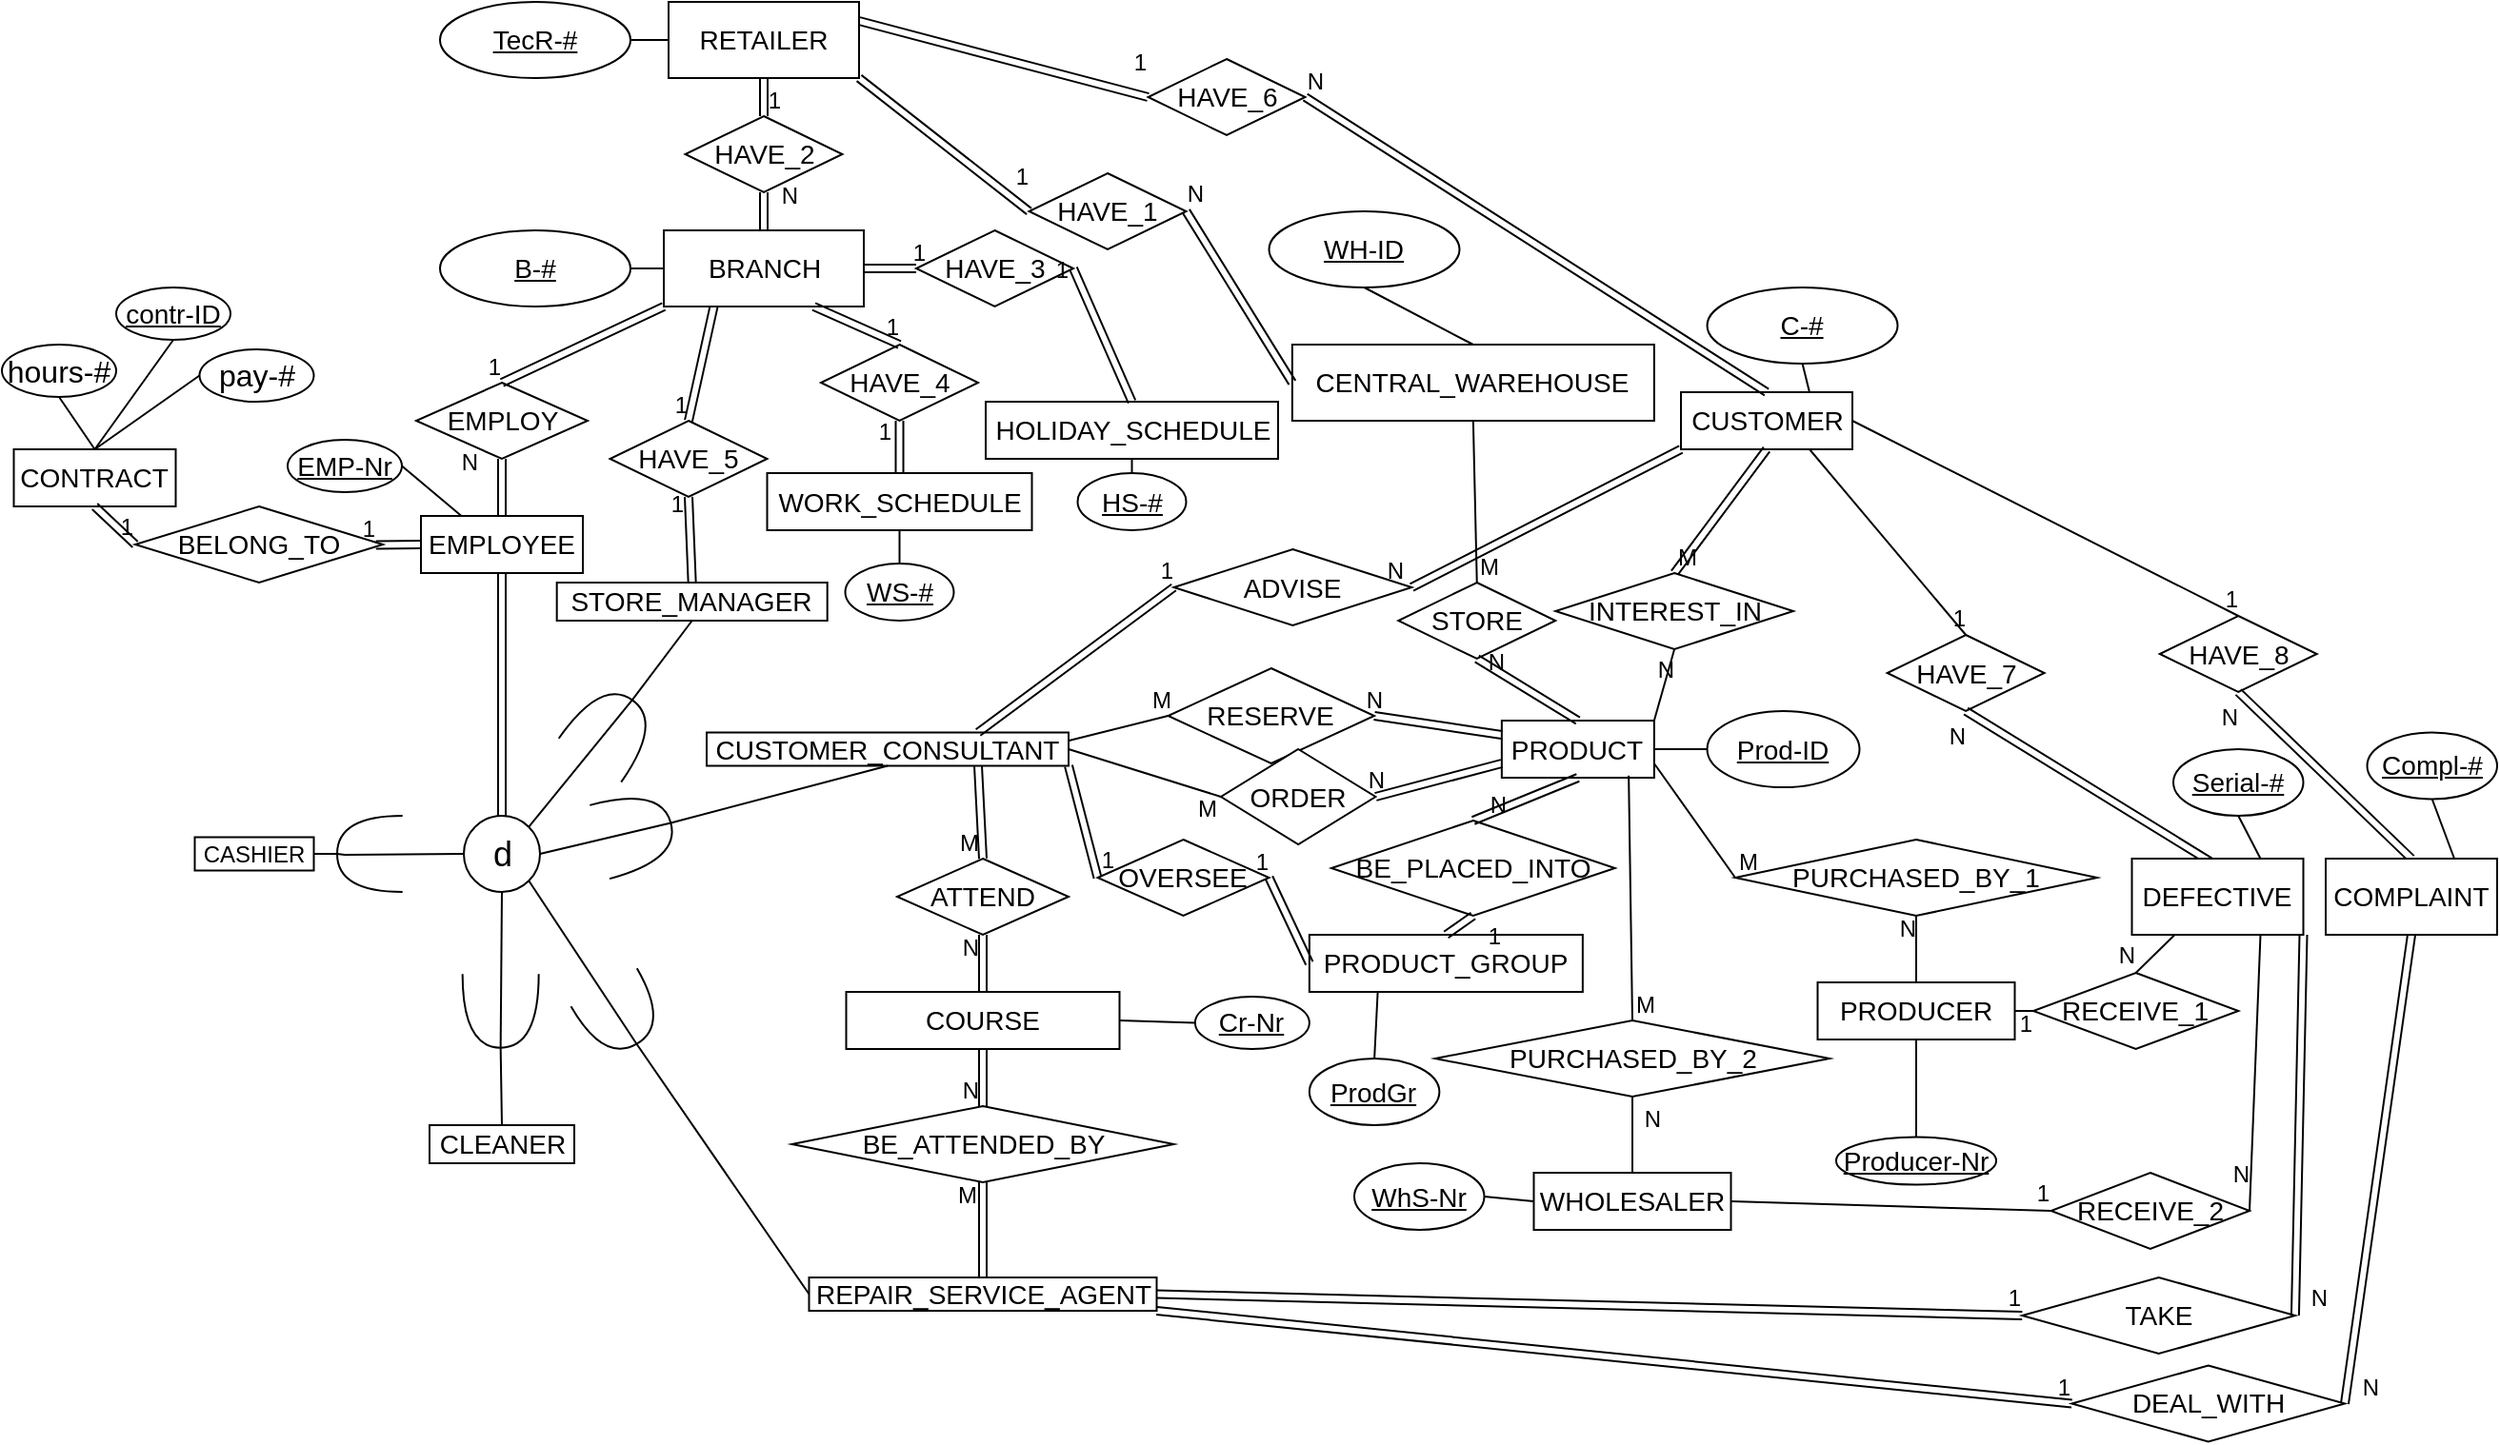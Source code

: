 <mxfile version="15.2.9" type="github">
  <diagram id="R2lEEEUBdFMjLlhIrx00" name="Page-1">
    <mxGraphModel dx="2035" dy="646" grid="1" gridSize="10" guides="1" tooltips="1" connect="1" arrows="1" fold="1" page="1" pageScale="1" pageWidth="850" pageHeight="1100" math="0" shadow="0" extFonts="Permanent Marker^https://fonts.googleapis.com/css?family=Permanent+Marker">
      <root>
        <mxCell id="0" />
        <mxCell id="1" parent="0" />
        <mxCell id="TMfExlqz-7Yg1qyMPJeV-1" value="&lt;font style=&quot;font-size: 14px&quot;&gt;RETAILER&lt;/font&gt;" style="whiteSpace=wrap;html=1;align=center;" parent="1" vertex="1">
          <mxGeometry x="140" y="90" width="100" height="40" as="geometry" />
        </mxCell>
        <mxCell id="TMfExlqz-7Yg1qyMPJeV-2" value="&lt;span style=&quot;font-size: 14px&quot;&gt;TecR-#&lt;/span&gt;" style="ellipse;whiteSpace=wrap;html=1;align=center;fontStyle=4;" parent="1" vertex="1">
          <mxGeometry x="20" y="90" width="100" height="40" as="geometry" />
        </mxCell>
        <mxCell id="TMfExlqz-7Yg1qyMPJeV-3" value="" style="endArrow=none;html=1;rounded=0;exitX=1;exitY=0.5;exitDx=0;exitDy=0;entryX=0;entryY=0.5;entryDx=0;entryDy=0;" parent="1" source="TMfExlqz-7Yg1qyMPJeV-2" target="TMfExlqz-7Yg1qyMPJeV-1" edge="1">
          <mxGeometry relative="1" as="geometry">
            <mxPoint x="155" y="290" as="sourcePoint" />
            <mxPoint x="315" y="290" as="targetPoint" />
          </mxGeometry>
        </mxCell>
        <mxCell id="TMfExlqz-7Yg1qyMPJeV-4" value="&lt;font style=&quot;font-size: 14px&quot;&gt;CENTRAL_WAREHOUSE&lt;/font&gt;" style="whiteSpace=wrap;html=1;align=center;" parent="1" vertex="1">
          <mxGeometry x="467.43" y="270" width="190" height="40" as="geometry" />
        </mxCell>
        <mxCell id="TMfExlqz-7Yg1qyMPJeV-5" value="&lt;span style=&quot;font-size: 14px&quot;&gt;WH-ID&lt;/span&gt;" style="ellipse;whiteSpace=wrap;html=1;align=center;fontStyle=4;" parent="1" vertex="1">
          <mxGeometry x="455.25" y="200" width="100" height="40" as="geometry" />
        </mxCell>
        <mxCell id="TMfExlqz-7Yg1qyMPJeV-6" value="" style="endArrow=none;html=1;rounded=0;exitX=0.5;exitY=1;exitDx=0;exitDy=0;entryX=0.5;entryY=0;entryDx=0;entryDy=0;" parent="1" source="TMfExlqz-7Yg1qyMPJeV-5" target="TMfExlqz-7Yg1qyMPJeV-4" edge="1">
          <mxGeometry relative="1" as="geometry">
            <mxPoint x="273.855" y="384.142" as="sourcePoint" />
            <mxPoint x="333.5" y="420" as="targetPoint" />
          </mxGeometry>
        </mxCell>
        <mxCell id="TMfExlqz-7Yg1qyMPJeV-7" value="&lt;font style=&quot;font-size: 14px&quot;&gt;BRANCH&lt;/font&gt;" style="whiteSpace=wrap;html=1;align=center;" parent="1" vertex="1">
          <mxGeometry x="137.5" y="210" width="105" height="40" as="geometry" />
        </mxCell>
        <mxCell id="TMfExlqz-7Yg1qyMPJeV-8" value="&lt;span style=&quot;font-size: 14px&quot;&gt;B-#&lt;/span&gt;" style="ellipse;whiteSpace=wrap;html=1;align=center;fontStyle=4;" parent="1" vertex="1">
          <mxGeometry x="20" y="210" width="100" height="40" as="geometry" />
        </mxCell>
        <mxCell id="TMfExlqz-7Yg1qyMPJeV-9" value="" style="endArrow=none;html=1;rounded=0;exitX=1;exitY=0.5;exitDx=0;exitDy=0;entryX=0;entryY=0.5;entryDx=0;entryDy=0;" parent="1" source="TMfExlqz-7Yg1qyMPJeV-8" target="TMfExlqz-7Yg1qyMPJeV-7" edge="1">
          <mxGeometry relative="1" as="geometry">
            <mxPoint x="-219.645" y="214.142" as="sourcePoint" />
            <mxPoint x="-160" y="250" as="targetPoint" />
          </mxGeometry>
        </mxCell>
        <mxCell id="TMfExlqz-7Yg1qyMPJeV-10" value="&lt;font style=&quot;font-size: 14px&quot;&gt;HAVE_2&lt;/font&gt;" style="shape=rhombus;perimeter=rhombusPerimeter;whiteSpace=wrap;html=1;align=center;" parent="1" vertex="1">
          <mxGeometry x="148.75" y="150" width="82.5" height="40" as="geometry" />
        </mxCell>
        <mxCell id="TMfExlqz-7Yg1qyMPJeV-11" value="&lt;font style=&quot;font-size: 14px&quot;&gt;HAVE_1&lt;/font&gt;" style="shape=rhombus;perimeter=rhombusPerimeter;whiteSpace=wrap;html=1;align=center;" parent="1" vertex="1">
          <mxGeometry x="329.25" y="180" width="82.5" height="40" as="geometry" />
        </mxCell>
        <mxCell id="TMfExlqz-7Yg1qyMPJeV-12" value="" style="shape=link;html=1;rounded=0;exitX=0.5;exitY=1;exitDx=0;exitDy=0;entryX=0.5;entryY=0;entryDx=0;entryDy=0;" parent="1" source="TMfExlqz-7Yg1qyMPJeV-1" target="TMfExlqz-7Yg1qyMPJeV-10" edge="1">
          <mxGeometry relative="1" as="geometry">
            <mxPoint x="300" y="360" as="sourcePoint" />
            <mxPoint x="460" y="360" as="targetPoint" />
          </mxGeometry>
        </mxCell>
        <mxCell id="TMfExlqz-7Yg1qyMPJeV-13" value="1" style="resizable=0;html=1;align=right;verticalAlign=bottom;" parent="TMfExlqz-7Yg1qyMPJeV-12" connectable="0" vertex="1">
          <mxGeometry x="1" relative="1" as="geometry">
            <mxPoint x="9" as="offset" />
          </mxGeometry>
        </mxCell>
        <mxCell id="TMfExlqz-7Yg1qyMPJeV-14" value="" style="shape=link;html=1;rounded=0;exitX=0.5;exitY=0;exitDx=0;exitDy=0;entryX=0.5;entryY=1;entryDx=0;entryDy=0;" parent="1" source="TMfExlqz-7Yg1qyMPJeV-7" target="TMfExlqz-7Yg1qyMPJeV-10" edge="1">
          <mxGeometry relative="1" as="geometry">
            <mxPoint x="300" y="360" as="sourcePoint" />
            <mxPoint x="460" y="360" as="targetPoint" />
          </mxGeometry>
        </mxCell>
        <mxCell id="TMfExlqz-7Yg1qyMPJeV-15" value="N" style="resizable=0;html=1;align=right;verticalAlign=bottom;" parent="TMfExlqz-7Yg1qyMPJeV-14" connectable="0" vertex="1">
          <mxGeometry x="1" relative="1" as="geometry">
            <mxPoint x="18" y="10" as="offset" />
          </mxGeometry>
        </mxCell>
        <mxCell id="TMfExlqz-7Yg1qyMPJeV-16" value="" style="shape=link;html=1;rounded=0;exitX=1;exitY=1;exitDx=0;exitDy=0;entryX=0;entryY=0.5;entryDx=0;entryDy=0;" parent="1" source="TMfExlqz-7Yg1qyMPJeV-1" target="TMfExlqz-7Yg1qyMPJeV-11" edge="1">
          <mxGeometry relative="1" as="geometry">
            <mxPoint x="200" y="140" as="sourcePoint" />
            <mxPoint x="162.5" y="180" as="targetPoint" />
          </mxGeometry>
        </mxCell>
        <mxCell id="TMfExlqz-7Yg1qyMPJeV-17" value="1" style="resizable=0;html=1;align=right;verticalAlign=bottom;" parent="TMfExlqz-7Yg1qyMPJeV-16" connectable="0" vertex="1">
          <mxGeometry x="1" relative="1" as="geometry">
            <mxPoint y="-10" as="offset" />
          </mxGeometry>
        </mxCell>
        <mxCell id="TMfExlqz-7Yg1qyMPJeV-18" value="" style="shape=link;html=1;rounded=0;exitX=0;exitY=0.5;exitDx=0;exitDy=0;entryX=1;entryY=0.5;entryDx=0;entryDy=0;" parent="1" source="TMfExlqz-7Yg1qyMPJeV-4" target="TMfExlqz-7Yg1qyMPJeV-11" edge="1">
          <mxGeometry relative="1" as="geometry">
            <mxPoint x="55" y="230" as="sourcePoint" />
            <mxPoint x="80" y="180" as="targetPoint" />
          </mxGeometry>
        </mxCell>
        <mxCell id="TMfExlqz-7Yg1qyMPJeV-19" value="N" style="resizable=0;html=1;align=right;verticalAlign=bottom;" parent="TMfExlqz-7Yg1qyMPJeV-18" connectable="0" vertex="1">
          <mxGeometry x="1" relative="1" as="geometry">
            <mxPoint x="10" as="offset" />
          </mxGeometry>
        </mxCell>
        <mxCell id="TMfExlqz-7Yg1qyMPJeV-20" value="&lt;font style=&quot;font-size: 14px&quot;&gt;PRODUCT&lt;/font&gt;" style="whiteSpace=wrap;html=1;align=center;" parent="1" vertex="1">
          <mxGeometry x="577.43" y="467.5" width="80" height="30" as="geometry" />
        </mxCell>
        <mxCell id="TMfExlqz-7Yg1qyMPJeV-23" value="&lt;font style=&quot;font-size: 14px&quot;&gt;STORE&lt;/font&gt;" style="shape=rhombus;perimeter=rhombusPerimeter;whiteSpace=wrap;html=1;align=center;" parent="1" vertex="1">
          <mxGeometry x="523.13" y="395" width="82.5" height="40" as="geometry" />
        </mxCell>
        <mxCell id="TMfExlqz-7Yg1qyMPJeV-24" value="" style="endArrow=none;html=1;rounded=0;entryX=0.5;entryY=1;entryDx=0;entryDy=0;exitX=0.5;exitY=0;exitDx=0;exitDy=0;" parent="1" source="TMfExlqz-7Yg1qyMPJeV-23" target="TMfExlqz-7Yg1qyMPJeV-4" edge="1">
          <mxGeometry relative="1" as="geometry">
            <mxPoint x="408.5" y="390" as="sourcePoint" />
            <mxPoint x="568.5" y="390" as="targetPoint" />
          </mxGeometry>
        </mxCell>
        <mxCell id="TMfExlqz-7Yg1qyMPJeV-25" value="M" style="resizable=0;html=1;align=left;verticalAlign=bottom;" parent="TMfExlqz-7Yg1qyMPJeV-24" connectable="0" vertex="1">
          <mxGeometry x="-1" relative="1" as="geometry" />
        </mxCell>
        <mxCell id="TMfExlqz-7Yg1qyMPJeV-27" value="" style="endArrow=none;html=1;rounded=0;entryX=0.5;entryY=1;entryDx=0;entryDy=0;exitX=0.5;exitY=0;exitDx=0;exitDy=0;shape=link;" parent="1" source="TMfExlqz-7Yg1qyMPJeV-20" target="TMfExlqz-7Yg1qyMPJeV-23" edge="1">
          <mxGeometry relative="1" as="geometry">
            <mxPoint x="472" y="585" as="sourcePoint" />
            <mxPoint x="632" y="585" as="targetPoint" />
          </mxGeometry>
        </mxCell>
        <mxCell id="TMfExlqz-7Yg1qyMPJeV-28" value="N" style="resizable=0;html=1;align=right;verticalAlign=bottom;" parent="TMfExlqz-7Yg1qyMPJeV-27" connectable="0" vertex="1">
          <mxGeometry x="1" relative="1" as="geometry">
            <mxPoint x="15" y="10" as="offset" />
          </mxGeometry>
        </mxCell>
        <mxCell id="TMfExlqz-7Yg1qyMPJeV-29" value="&lt;span style=&quot;font-size: 14px&quot;&gt;Prod-ID&lt;/span&gt;" style="ellipse;whiteSpace=wrap;html=1;align=center;fontStyle=4;" parent="1" vertex="1">
          <mxGeometry x="685.26" y="462.5" width="80" height="40" as="geometry" />
        </mxCell>
        <mxCell id="TMfExlqz-7Yg1qyMPJeV-30" value="" style="endArrow=none;html=1;rounded=0;exitX=0;exitY=0.5;exitDx=0;exitDy=0;entryX=1;entryY=0.5;entryDx=0;entryDy=0;" parent="1" source="TMfExlqz-7Yg1qyMPJeV-29" target="TMfExlqz-7Yg1qyMPJeV-20" edge="1">
          <mxGeometry relative="1" as="geometry">
            <mxPoint x="444.355" y="599.142" as="sourcePoint" />
            <mxPoint x="734" y="475" as="targetPoint" />
          </mxGeometry>
        </mxCell>
        <mxCell id="TMfExlqz-7Yg1qyMPJeV-31" value="&lt;font style=&quot;font-size: 14px&quot;&gt;BE_PLACED_INTO&lt;/font&gt;" style="shape=rhombus;perimeter=rhombusPerimeter;whiteSpace=wrap;html=1;align=center;" parent="1" vertex="1">
          <mxGeometry x="487.99" y="520" width="148.88" height="50" as="geometry" />
        </mxCell>
        <mxCell id="TMfExlqz-7Yg1qyMPJeV-32" value="&lt;font style=&quot;font-size: 14px&quot;&gt;PRODUCT_GROUP&lt;/font&gt;" style="whiteSpace=wrap;html=1;align=center;" parent="1" vertex="1">
          <mxGeometry x="476.43" y="580" width="143.5" height="30" as="geometry" />
        </mxCell>
        <mxCell id="TMfExlqz-7Yg1qyMPJeV-34" value="&lt;span style=&quot;font-size: 14px&quot;&gt;ProdGr&lt;/span&gt;" style="ellipse;whiteSpace=wrap;html=1;align=center;fontStyle=4;" parent="1" vertex="1">
          <mxGeometry x="476.43" y="645" width="68.25" height="35" as="geometry" />
        </mxCell>
        <mxCell id="TMfExlqz-7Yg1qyMPJeV-35" value="" style="endArrow=none;html=1;rounded=0;exitX=0.5;exitY=0;exitDx=0;exitDy=0;entryX=0.25;entryY=1;entryDx=0;entryDy=0;" parent="1" source="TMfExlqz-7Yg1qyMPJeV-34" target="TMfExlqz-7Yg1qyMPJeV-32" edge="1">
          <mxGeometry relative="1" as="geometry">
            <mxPoint x="470.105" y="821.642" as="sourcePoint" />
            <mxPoint x="685.25" y="652.5" as="targetPoint" />
          </mxGeometry>
        </mxCell>
        <mxCell id="TMfExlqz-7Yg1qyMPJeV-38" value="" style="shape=link;html=1;rounded=0;exitX=0.5;exitY=1;exitDx=0;exitDy=0;entryX=0.5;entryY=0;entryDx=0;entryDy=0;" parent="1" source="TMfExlqz-7Yg1qyMPJeV-20" target="TMfExlqz-7Yg1qyMPJeV-31" edge="1">
          <mxGeometry relative="1" as="geometry">
            <mxPoint x="314.25" y="400" as="sourcePoint" />
            <mxPoint x="314.25" y="380" as="targetPoint" />
          </mxGeometry>
        </mxCell>
        <mxCell id="TMfExlqz-7Yg1qyMPJeV-39" value="N" style="resizable=0;html=1;align=right;verticalAlign=bottom;" parent="TMfExlqz-7Yg1qyMPJeV-38" connectable="0" vertex="1">
          <mxGeometry x="1" relative="1" as="geometry">
            <mxPoint x="18" as="offset" />
          </mxGeometry>
        </mxCell>
        <mxCell id="TMfExlqz-7Yg1qyMPJeV-40" value="" style="endArrow=none;html=1;rounded=0;exitX=0.5;exitY=0;exitDx=0;exitDy=0;entryX=0.5;entryY=1;entryDx=0;entryDy=0;shape=link;" parent="1" source="TMfExlqz-7Yg1qyMPJeV-32" target="TMfExlqz-7Yg1qyMPJeV-31" edge="1">
          <mxGeometry relative="1" as="geometry">
            <mxPoint x="458.25" y="507.5" as="sourcePoint" />
            <mxPoint x="618.25" y="507.5" as="targetPoint" />
          </mxGeometry>
        </mxCell>
        <mxCell id="TMfExlqz-7Yg1qyMPJeV-41" value="1" style="resizable=0;html=1;align=right;verticalAlign=bottom;" parent="TMfExlqz-7Yg1qyMPJeV-40" connectable="0" vertex="1">
          <mxGeometry x="1" relative="1" as="geometry">
            <mxPoint x="15" y="20" as="offset" />
          </mxGeometry>
        </mxCell>
        <mxCell id="TMfExlqz-7Yg1qyMPJeV-42" value="&lt;span style=&quot;font-size: 14px&quot;&gt;WHOLESALER&lt;/span&gt;" style="whiteSpace=wrap;html=1;align=center;" parent="1" vertex="1">
          <mxGeometry x="594.25" y="705" width="103.5" height="30" as="geometry" />
        </mxCell>
        <mxCell id="TMfExlqz-7Yg1qyMPJeV-43" value="&lt;span style=&quot;font-size: 14px&quot;&gt;PRODUCER&lt;/span&gt;" style="whiteSpace=wrap;html=1;align=center;" parent="1" vertex="1">
          <mxGeometry x="743.25" y="605" width="103.5" height="30" as="geometry" />
        </mxCell>
        <mxCell id="TMfExlqz-7Yg1qyMPJeV-45" value="&lt;font style=&quot;font-size: 14px&quot;&gt;PURCHASED_BY_2&lt;/font&gt;" style="shape=rhombus;perimeter=rhombusPerimeter;whiteSpace=wrap;html=1;align=center;" parent="1" vertex="1">
          <mxGeometry x="542.5" y="625" width="207" height="40" as="geometry" />
        </mxCell>
        <mxCell id="TMfExlqz-7Yg1qyMPJeV-46" value="" style="endArrow=none;html=1;rounded=0;entryX=0.833;entryY=0.964;entryDx=0;entryDy=0;exitX=0.5;exitY=0;exitDx=0;exitDy=0;entryPerimeter=0;" parent="1" source="TMfExlqz-7Yg1qyMPJeV-45" target="TMfExlqz-7Yg1qyMPJeV-20" edge="1">
          <mxGeometry relative="1" as="geometry">
            <mxPoint x="613.75" y="687.5" as="sourcePoint" />
            <mxPoint x="718.25" y="677.5" as="targetPoint" />
          </mxGeometry>
        </mxCell>
        <mxCell id="TMfExlqz-7Yg1qyMPJeV-47" value="M" style="resizable=0;html=1;align=left;verticalAlign=bottom;" parent="TMfExlqz-7Yg1qyMPJeV-46" connectable="0" vertex="1">
          <mxGeometry x="-1" relative="1" as="geometry" />
        </mxCell>
        <mxCell id="TMfExlqz-7Yg1qyMPJeV-48" value="" style="endArrow=none;html=1;rounded=0;entryX=0.5;entryY=1;entryDx=0;entryDy=0;exitX=0.5;exitY=0;exitDx=0;exitDy=0;" parent="1" source="TMfExlqz-7Yg1qyMPJeV-42" target="TMfExlqz-7Yg1qyMPJeV-45" edge="1">
          <mxGeometry relative="1" as="geometry">
            <mxPoint x="718.5" y="757.5" as="sourcePoint" />
            <mxPoint x="613.75" y="727.5" as="targetPoint" />
          </mxGeometry>
        </mxCell>
        <mxCell id="TMfExlqz-7Yg1qyMPJeV-49" value="N" style="resizable=0;html=1;align=right;verticalAlign=bottom;" parent="TMfExlqz-7Yg1qyMPJeV-48" connectable="0" vertex="1">
          <mxGeometry x="1" relative="1" as="geometry">
            <mxPoint x="15" y="20" as="offset" />
          </mxGeometry>
        </mxCell>
        <mxCell id="TMfExlqz-7Yg1qyMPJeV-50" value="" style="endArrow=none;html=1;rounded=0;entryX=1;entryY=0.75;entryDx=0;entryDy=0;exitX=0;exitY=0.5;exitDx=0;exitDy=0;" parent="1" source="TMfExlqz-7Yg1qyMPJeV-131" target="TMfExlqz-7Yg1qyMPJeV-20" edge="1">
          <mxGeometry relative="1" as="geometry">
            <mxPoint x="998.94" y="667.5" as="sourcePoint" />
            <mxPoint x="1019.87" y="562.5" as="targetPoint" />
          </mxGeometry>
        </mxCell>
        <mxCell id="TMfExlqz-7Yg1qyMPJeV-51" value="M" style="resizable=0;html=1;align=left;verticalAlign=bottom;" parent="TMfExlqz-7Yg1qyMPJeV-50" connectable="0" vertex="1">
          <mxGeometry x="-1" relative="1" as="geometry" />
        </mxCell>
        <mxCell id="TMfExlqz-7Yg1qyMPJeV-52" value="" style="endArrow=none;html=1;rounded=0;exitX=0.5;exitY=0;exitDx=0;exitDy=0;entryX=0.5;entryY=1;entryDx=0;entryDy=0;" parent="1" source="TMfExlqz-7Yg1qyMPJeV-43" target="TMfExlqz-7Yg1qyMPJeV-131" edge="1">
          <mxGeometry relative="1" as="geometry">
            <mxPoint x="1068.19" y="655" as="sourcePoint" />
            <mxPoint x="732.25" y="680" as="targetPoint" />
          </mxGeometry>
        </mxCell>
        <mxCell id="TMfExlqz-7Yg1qyMPJeV-53" value="N" style="resizable=0;html=1;align=right;verticalAlign=bottom;" parent="TMfExlqz-7Yg1qyMPJeV-52" connectable="0" vertex="1">
          <mxGeometry x="1" relative="1" as="geometry">
            <mxPoint y="15" as="offset" />
          </mxGeometry>
        </mxCell>
        <mxCell id="TMfExlqz-7Yg1qyMPJeV-54" value="&lt;span style=&quot;font-size: 14px&quot;&gt;WhS-Nr&lt;/span&gt;" style="ellipse;whiteSpace=wrap;html=1;align=center;fontStyle=4;" parent="1" vertex="1">
          <mxGeometry x="500" y="700" width="68.25" height="35" as="geometry" />
        </mxCell>
        <mxCell id="TMfExlqz-7Yg1qyMPJeV-55" value="" style="endArrow=none;html=1;rounded=0;exitX=1;exitY=0.5;exitDx=0;exitDy=0;entryX=0;entryY=0.5;entryDx=0;entryDy=0;" parent="1" source="TMfExlqz-7Yg1qyMPJeV-54" target="TMfExlqz-7Yg1qyMPJeV-42" edge="1">
          <mxGeometry relative="1" as="geometry">
            <mxPoint x="464.105" y="934.142" as="sourcePoint" />
            <mxPoint x="679.38" y="765" as="targetPoint" />
          </mxGeometry>
        </mxCell>
        <mxCell id="TMfExlqz-7Yg1qyMPJeV-56" value="&lt;span style=&quot;font-size: 14px&quot;&gt;Producer-Nr&lt;/span&gt;" style="ellipse;whiteSpace=wrap;html=1;align=center;fontStyle=4;" parent="1" vertex="1">
          <mxGeometry x="752.98" y="686.25" width="84.05" height="25" as="geometry" />
        </mxCell>
        <mxCell id="TMfExlqz-7Yg1qyMPJeV-57" value="" style="endArrow=none;html=1;rounded=0;exitX=0.5;exitY=0;exitDx=0;exitDy=0;entryX=0.5;entryY=1;entryDx=0;entryDy=0;" parent="1" source="TMfExlqz-7Yg1qyMPJeV-56" target="TMfExlqz-7Yg1qyMPJeV-43" edge="1">
          <mxGeometry relative="1" as="geometry">
            <mxPoint x="677.795" y="894.142" as="sourcePoint" />
            <mxPoint x="893.07" y="725" as="targetPoint" />
          </mxGeometry>
        </mxCell>
        <mxCell id="TMfExlqz-7Yg1qyMPJeV-58" value="&lt;font style=&quot;font-size: 14px&quot;&gt;CUSTOMER&lt;/font&gt;" style="whiteSpace=wrap;html=1;align=center;" parent="1" vertex="1">
          <mxGeometry x="671.5" y="295" width="90" height="30" as="geometry" />
        </mxCell>
        <mxCell id="TMfExlqz-7Yg1qyMPJeV-60" value="" style="shape=link;html=1;rounded=0;entryX=0.5;entryY=1;entryDx=0;entryDy=0;exitX=0.5;exitY=0;exitDx=0;exitDy=0;" parent="1" source="TMfExlqz-7Yg1qyMPJeV-59" target="TMfExlqz-7Yg1qyMPJeV-58" edge="1">
          <mxGeometry relative="1" as="geometry">
            <mxPoint x="542.185" y="535" as="sourcePoint" />
            <mxPoint x="592" y="675" as="targetPoint" />
          </mxGeometry>
        </mxCell>
        <mxCell id="TMfExlqz-7Yg1qyMPJeV-61" value="M" style="resizable=0;html=1;align=left;verticalAlign=bottom;" parent="TMfExlqz-7Yg1qyMPJeV-60" connectable="0" vertex="1">
          <mxGeometry x="-1" relative="1" as="geometry" />
        </mxCell>
        <mxCell id="TMfExlqz-7Yg1qyMPJeV-63" value="" style="endArrow=none;html=1;rounded=0;exitX=1;exitY=0;exitDx=0;exitDy=0;startArrow=none;entryX=0.5;entryY=1;entryDx=0;entryDy=0;" parent="1" source="TMfExlqz-7Yg1qyMPJeV-20" target="TMfExlqz-7Yg1qyMPJeV-59" edge="1">
          <mxGeometry relative="1" as="geometry">
            <mxPoint x="577.25" y="595" as="sourcePoint" />
            <mxPoint x="480.5" y="605" as="targetPoint" />
          </mxGeometry>
        </mxCell>
        <mxCell id="TMfExlqz-7Yg1qyMPJeV-64" value="N" style="resizable=0;html=1;align=right;verticalAlign=bottom;" parent="TMfExlqz-7Yg1qyMPJeV-63" connectable="0" vertex="1">
          <mxGeometry x="1" relative="1" as="geometry">
            <mxPoint y="20" as="offset" />
          </mxGeometry>
        </mxCell>
        <mxCell id="TMfExlqz-7Yg1qyMPJeV-65" value="&lt;font style=&quot;font-size: 14px&quot;&gt;EMPLOY&lt;/font&gt;" style="shape=rhombus;perimeter=rhombusPerimeter;whiteSpace=wrap;html=1;align=center;" parent="1" vertex="1">
          <mxGeometry x="7.5" y="290" width="90" height="40" as="geometry" />
        </mxCell>
        <mxCell id="TMfExlqz-7Yg1qyMPJeV-66" value="&lt;font style=&quot;font-size: 14px&quot;&gt;EMPLOYEE&lt;/font&gt;" style="whiteSpace=wrap;html=1;align=center;" parent="1" vertex="1">
          <mxGeometry x="10" y="360" width="85" height="30" as="geometry" />
        </mxCell>
        <mxCell id="TMfExlqz-7Yg1qyMPJeV-67" value="" style="shape=link;html=1;rounded=0;exitX=0;exitY=1;exitDx=0;exitDy=0;entryX=0.5;entryY=0;entryDx=0;entryDy=0;" parent="1" source="TMfExlqz-7Yg1qyMPJeV-7" target="TMfExlqz-7Yg1qyMPJeV-65" edge="1">
          <mxGeometry relative="1" as="geometry">
            <mxPoint x="160" y="290" as="sourcePoint" />
            <mxPoint x="320" y="290" as="targetPoint" />
          </mxGeometry>
        </mxCell>
        <mxCell id="TMfExlqz-7Yg1qyMPJeV-68" value="1" style="resizable=0;html=1;align=right;verticalAlign=bottom;" parent="TMfExlqz-7Yg1qyMPJeV-67" connectable="0" vertex="1">
          <mxGeometry x="1" relative="1" as="geometry" />
        </mxCell>
        <mxCell id="TMfExlqz-7Yg1qyMPJeV-69" value="" style="shape=link;html=1;rounded=0;exitX=0.5;exitY=0;exitDx=0;exitDy=0;entryX=0.5;entryY=1;entryDx=0;entryDy=0;" parent="1" source="TMfExlqz-7Yg1qyMPJeV-66" target="TMfExlqz-7Yg1qyMPJeV-65" edge="1">
          <mxGeometry relative="1" as="geometry">
            <mxPoint x="120" y="320" as="sourcePoint" />
            <mxPoint x="280" y="320" as="targetPoint" />
          </mxGeometry>
        </mxCell>
        <mxCell id="TMfExlqz-7Yg1qyMPJeV-70" value="N" style="resizable=0;html=1;align=right;verticalAlign=bottom;" parent="TMfExlqz-7Yg1qyMPJeV-69" connectable="0" vertex="1">
          <mxGeometry x="1" relative="1" as="geometry">
            <mxPoint x="-12" y="10" as="offset" />
          </mxGeometry>
        </mxCell>
        <mxCell id="TMfExlqz-7Yg1qyMPJeV-71" value="&lt;span style=&quot;font-size: 14px&quot;&gt;EMP-Nr&lt;/span&gt;" style="ellipse;whiteSpace=wrap;html=1;align=center;fontStyle=4;" parent="1" vertex="1">
          <mxGeometry x="-60" y="320" width="60" height="27.5" as="geometry" />
        </mxCell>
        <mxCell id="TMfExlqz-7Yg1qyMPJeV-72" value="" style="endArrow=none;html=1;rounded=0;exitX=1;exitY=0.5;exitDx=0;exitDy=0;entryX=0.25;entryY=0;entryDx=0;entryDy=0;" parent="1" source="TMfExlqz-7Yg1qyMPJeV-71" target="TMfExlqz-7Yg1qyMPJeV-66" edge="1">
          <mxGeometry relative="1" as="geometry">
            <mxPoint x="-359.645" y="354.142" as="sourcePoint" />
            <mxPoint x="-2.5" y="370" as="targetPoint" />
          </mxGeometry>
        </mxCell>
        <mxCell id="TMfExlqz-7Yg1qyMPJeV-73" value="&lt;span style=&quot;font-size: 14px&quot;&gt;BELONG_TO&lt;/span&gt;" style="shape=rhombus;perimeter=rhombusPerimeter;whiteSpace=wrap;html=1;align=center;" parent="1" vertex="1">
          <mxGeometry x="-140" y="355" width="130" height="40" as="geometry" />
        </mxCell>
        <mxCell id="TMfExlqz-7Yg1qyMPJeV-74" value="" style="shape=link;html=1;rounded=0;exitX=0;exitY=0.5;exitDx=0;exitDy=0;entryX=0.972;entryY=0.507;entryDx=0;entryDy=0;entryPerimeter=0;" parent="1" source="TMfExlqz-7Yg1qyMPJeV-66" target="TMfExlqz-7Yg1qyMPJeV-73" edge="1">
          <mxGeometry relative="1" as="geometry">
            <mxPoint x="-20" y="420" as="sourcePoint" />
            <mxPoint x="140" y="420" as="targetPoint" />
          </mxGeometry>
        </mxCell>
        <mxCell id="TMfExlqz-7Yg1qyMPJeV-75" value="1" style="resizable=0;html=1;align=right;verticalAlign=bottom;" parent="TMfExlqz-7Yg1qyMPJeV-74" connectable="0" vertex="1">
          <mxGeometry x="1" relative="1" as="geometry" />
        </mxCell>
        <mxCell id="TMfExlqz-7Yg1qyMPJeV-76" value="&lt;font style=&quot;font-size: 14px&quot;&gt;CONTRACT&lt;/font&gt;" style="whiteSpace=wrap;html=1;align=center;" parent="1" vertex="1">
          <mxGeometry x="-203.75" y="325" width="85" height="30" as="geometry" />
        </mxCell>
        <mxCell id="TMfExlqz-7Yg1qyMPJeV-78" value="" style="shape=link;html=1;rounded=0;exitX=0.5;exitY=1;exitDx=0;exitDy=0;entryX=0;entryY=0.5;entryDx=0;entryDy=0;" parent="1" source="TMfExlqz-7Yg1qyMPJeV-76" target="TMfExlqz-7Yg1qyMPJeV-73" edge="1">
          <mxGeometry relative="1" as="geometry">
            <mxPoint x="20" y="385" as="sourcePoint" />
            <mxPoint x="-3.64" y="385.28" as="targetPoint" />
          </mxGeometry>
        </mxCell>
        <mxCell id="TMfExlqz-7Yg1qyMPJeV-79" value="1" style="resizable=0;html=1;align=right;verticalAlign=bottom;" parent="TMfExlqz-7Yg1qyMPJeV-78" connectable="0" vertex="1">
          <mxGeometry x="1" relative="1" as="geometry" />
        </mxCell>
        <mxCell id="TMfExlqz-7Yg1qyMPJeV-80" value="&lt;span style=&quot;font-size: 14px&quot;&gt;contr-ID&lt;/span&gt;" style="ellipse;whiteSpace=wrap;html=1;align=center;fontStyle=4;" parent="1" vertex="1">
          <mxGeometry x="-150" y="240" width="60" height="27.5" as="geometry" />
        </mxCell>
        <mxCell id="TMfExlqz-7Yg1qyMPJeV-81" value="" style="endArrow=none;html=1;rounded=0;exitX=0.5;exitY=1;exitDx=0;exitDy=0;entryX=0.5;entryY=0;entryDx=0;entryDy=0;" parent="1" source="TMfExlqz-7Yg1qyMPJeV-80" target="TMfExlqz-7Yg1qyMPJeV-76" edge="1">
          <mxGeometry relative="1" as="geometry">
            <mxPoint x="-619.645" y="344.142" as="sourcePoint" />
            <mxPoint x="-228.75" y="350" as="targetPoint" />
          </mxGeometry>
        </mxCell>
        <mxCell id="TMfExlqz-7Yg1qyMPJeV-83" value="" style="endArrow=none;html=1;rounded=0;entryX=0.5;entryY=0;entryDx=0;entryDy=0;exitX=0.5;exitY=1;exitDx=0;exitDy=0;" parent="1" source="TMfExlqz-7Yg1qyMPJeV-84" target="TMfExlqz-7Yg1qyMPJeV-76" edge="1">
          <mxGeometry relative="1" as="geometry">
            <mxPoint x="-250" y="330" as="sourcePoint" />
            <mxPoint x="-267.5" y="355" as="targetPoint" />
          </mxGeometry>
        </mxCell>
        <mxCell id="TMfExlqz-7Yg1qyMPJeV-84" value="&lt;font size=&quot;3&quot;&gt;hours-#&lt;/font&gt;" style="ellipse;whiteSpace=wrap;html=1;align=center;" parent="1" vertex="1">
          <mxGeometry x="-210" y="270" width="60" height="27.5" as="geometry" />
        </mxCell>
        <mxCell id="TMfExlqz-7Yg1qyMPJeV-85" value="" style="endArrow=none;html=1;rounded=0;exitX=0;exitY=0.5;exitDx=0;exitDy=0;entryX=0.5;entryY=0;entryDx=0;entryDy=0;" parent="1" source="TMfExlqz-7Yg1qyMPJeV-86" target="TMfExlqz-7Yg1qyMPJeV-76" edge="1">
          <mxGeometry relative="1" as="geometry">
            <mxPoint x="-137.5" y="332.5" as="sourcePoint" />
            <mxPoint x="-210" y="360" as="targetPoint" />
          </mxGeometry>
        </mxCell>
        <mxCell id="TMfExlqz-7Yg1qyMPJeV-86" value="&lt;font size=&quot;3&quot;&gt;pay-#&lt;/font&gt;" style="ellipse;whiteSpace=wrap;html=1;align=center;" parent="1" vertex="1">
          <mxGeometry x="-106.25" y="272.5" width="60" height="27.5" as="geometry" />
        </mxCell>
        <mxCell id="TMfExlqz-7Yg1qyMPJeV-87" value="&lt;font style=&quot;font-size: 14px&quot;&gt;HAVE_3&lt;/font&gt;" style="shape=rhombus;perimeter=rhombusPerimeter;whiteSpace=wrap;html=1;align=center;" parent="1" vertex="1">
          <mxGeometry x="270" y="210" width="82.5" height="40" as="geometry" />
        </mxCell>
        <mxCell id="TMfExlqz-7Yg1qyMPJeV-88" value="&lt;font style=&quot;font-size: 14px&quot;&gt;HAVE_4&lt;/font&gt;" style="shape=rhombus;perimeter=rhombusPerimeter;whiteSpace=wrap;html=1;align=center;" parent="1" vertex="1">
          <mxGeometry x="220" y="270" width="82.5" height="40" as="geometry" />
        </mxCell>
        <mxCell id="TMfExlqz-7Yg1qyMPJeV-90" value="&lt;font style=&quot;font-size: 14px&quot;&gt;WORK_SCHEDULE&lt;/font&gt;" style="whiteSpace=wrap;html=1;align=center;" parent="1" vertex="1">
          <mxGeometry x="191.75" y="337.5" width="139" height="30" as="geometry" />
        </mxCell>
        <mxCell id="TMfExlqz-7Yg1qyMPJeV-91" value="&lt;font style=&quot;font-size: 14px&quot;&gt;HOLIDAY_SCHEDULE&lt;/font&gt;" style="whiteSpace=wrap;html=1;align=center;" parent="1" vertex="1">
          <mxGeometry x="306.5" y="300" width="153.5" height="30" as="geometry" />
        </mxCell>
        <mxCell id="TMfExlqz-7Yg1qyMPJeV-92" value="" style="shape=link;html=1;rounded=0;exitX=0.75;exitY=1;exitDx=0;exitDy=0;entryX=0.5;entryY=0;entryDx=0;entryDy=0;" parent="1" source="TMfExlqz-7Yg1qyMPJeV-7" target="TMfExlqz-7Yg1qyMPJeV-88" edge="1">
          <mxGeometry relative="1" as="geometry">
            <mxPoint x="200" y="260" as="sourcePoint" />
            <mxPoint x="62.5" y="300" as="targetPoint" />
          </mxGeometry>
        </mxCell>
        <mxCell id="TMfExlqz-7Yg1qyMPJeV-93" value="1" style="resizable=0;html=1;align=right;verticalAlign=bottom;" parent="TMfExlqz-7Yg1qyMPJeV-92" connectable="0" vertex="1">
          <mxGeometry x="1" relative="1" as="geometry" />
        </mxCell>
        <mxCell id="TMfExlqz-7Yg1qyMPJeV-94" value="" style="shape=link;html=1;rounded=0;exitX=1;exitY=0.5;exitDx=0;exitDy=0;entryX=0;entryY=0.5;entryDx=0;entryDy=0;" parent="1" source="TMfExlqz-7Yg1qyMPJeV-7" target="TMfExlqz-7Yg1qyMPJeV-87" edge="1">
          <mxGeometry relative="1" as="geometry">
            <mxPoint x="226.25" y="260" as="sourcePoint" />
            <mxPoint x="183" y="280" as="targetPoint" />
          </mxGeometry>
        </mxCell>
        <mxCell id="TMfExlqz-7Yg1qyMPJeV-95" value="1" style="resizable=0;html=1;align=right;verticalAlign=bottom;" parent="TMfExlqz-7Yg1qyMPJeV-94" connectable="0" vertex="1">
          <mxGeometry x="1" relative="1" as="geometry">
            <mxPoint x="5" as="offset" />
          </mxGeometry>
        </mxCell>
        <mxCell id="TMfExlqz-7Yg1qyMPJeV-96" value="" style="shape=link;html=1;rounded=0;exitX=0.5;exitY=0;exitDx=0;exitDy=0;entryX=0.5;entryY=1;entryDx=0;entryDy=0;" parent="1" source="TMfExlqz-7Yg1qyMPJeV-90" target="TMfExlqz-7Yg1qyMPJeV-88" edge="1">
          <mxGeometry relative="1" as="geometry">
            <mxPoint x="252.5" y="260" as="sourcePoint" />
            <mxPoint x="337.25" y="280" as="targetPoint" />
          </mxGeometry>
        </mxCell>
        <mxCell id="TMfExlqz-7Yg1qyMPJeV-97" value="1" style="resizable=0;html=1;align=right;verticalAlign=bottom;" parent="TMfExlqz-7Yg1qyMPJeV-96" connectable="0" vertex="1">
          <mxGeometry x="1" relative="1" as="geometry">
            <mxPoint x="-4" y="14" as="offset" />
          </mxGeometry>
        </mxCell>
        <mxCell id="TMfExlqz-7Yg1qyMPJeV-98" value="" style="shape=link;html=1;rounded=0;exitX=0.5;exitY=0;exitDx=0;exitDy=0;entryX=1;entryY=0.5;entryDx=0;entryDy=0;" parent="1" source="TMfExlqz-7Yg1qyMPJeV-91" target="TMfExlqz-7Yg1qyMPJeV-87" edge="1">
          <mxGeometry relative="1" as="geometry">
            <mxPoint x="151" y="465" as="sourcePoint" />
            <mxPoint x="151" y="445" as="targetPoint" />
          </mxGeometry>
        </mxCell>
        <mxCell id="TMfExlqz-7Yg1qyMPJeV-99" value="1" style="resizable=0;html=1;align=right;verticalAlign=bottom;" parent="TMfExlqz-7Yg1qyMPJeV-98" connectable="0" vertex="1">
          <mxGeometry x="1" relative="1" as="geometry">
            <mxPoint x="-2" y="10" as="offset" />
          </mxGeometry>
        </mxCell>
        <mxCell id="TMfExlqz-7Yg1qyMPJeV-100" value="&lt;span style=&quot;font-size: 14px&quot;&gt;WS-#&lt;/span&gt;" style="ellipse;whiteSpace=wrap;html=1;align=center;fontStyle=4;" parent="1" vertex="1">
          <mxGeometry x="232.75" y="385" width="57" height="30" as="geometry" />
        </mxCell>
        <mxCell id="TMfExlqz-7Yg1qyMPJeV-101" value="" style="endArrow=none;html=1;rounded=0;exitX=0.5;exitY=0;exitDx=0;exitDy=0;entryX=0.5;entryY=1;entryDx=0;entryDy=0;" parent="1" source="TMfExlqz-7Yg1qyMPJeV-100" target="TMfExlqz-7Yg1qyMPJeV-90" edge="1">
          <mxGeometry relative="1" as="geometry">
            <mxPoint x="138" y="650" as="sourcePoint" />
            <mxPoint x="164.75" y="370" as="targetPoint" />
          </mxGeometry>
        </mxCell>
        <mxCell id="TMfExlqz-7Yg1qyMPJeV-102" value="&lt;span style=&quot;font-size: 14px&quot;&gt;HS-#&lt;/span&gt;" style="ellipse;whiteSpace=wrap;html=1;align=center;fontStyle=4;" parent="1" vertex="1">
          <mxGeometry x="354.75" y="337.5" width="57" height="30" as="geometry" />
        </mxCell>
        <mxCell id="TMfExlqz-7Yg1qyMPJeV-103" value="" style="endArrow=none;html=1;rounded=0;exitX=0.5;exitY=0;exitDx=0;exitDy=0;entryX=0.5;entryY=1;entryDx=0;entryDy=0;" parent="1" source="TMfExlqz-7Yg1qyMPJeV-102" target="TMfExlqz-7Yg1qyMPJeV-91" edge="1">
          <mxGeometry relative="1" as="geometry">
            <mxPoint x="260.25" y="780" as="sourcePoint" />
            <mxPoint x="295.25" y="490" as="targetPoint" />
          </mxGeometry>
        </mxCell>
        <mxCell id="TMfExlqz-7Yg1qyMPJeV-104" value="CASHIER" style="whiteSpace=wrap;html=1;align=center;" parent="1" vertex="1">
          <mxGeometry x="-108.75" y="528.75" width="62.5" height="17.5" as="geometry" />
        </mxCell>
        <mxCell id="TMfExlqz-7Yg1qyMPJeV-105" value="&lt;span style=&quot;font-size: 14px&quot;&gt;STORE_MANAGER&lt;/span&gt;" style="whiteSpace=wrap;html=1;align=center;" parent="1" vertex="1">
          <mxGeometry x="81.34" y="395" width="142" height="20" as="geometry" />
        </mxCell>
        <mxCell id="TMfExlqz-7Yg1qyMPJeV-106" value="&lt;span style=&quot;font-size: 18px&quot;&gt;d&lt;/span&gt;" style="ellipse;whiteSpace=wrap;html=1;align=center;" parent="1" vertex="1">
          <mxGeometry x="32.5" y="517.5" width="40" height="40" as="geometry" />
        </mxCell>
        <mxCell id="TMfExlqz-7Yg1qyMPJeV-107" value="" style="endArrow=none;html=1;rounded=0;entryX=1;entryY=0.5;entryDx=0;entryDy=0;entryPerimeter=0;exitX=1;exitY=0.5;exitDx=0;exitDy=0;" parent="1" source="TMfExlqz-7Yg1qyMPJeV-104" target="TMfExlqz-7Yg1qyMPJeV-108" edge="1">
          <mxGeometry relative="1" as="geometry">
            <mxPoint x="-36" y="540" as="sourcePoint" />
            <mxPoint x="44" y="600" as="targetPoint" />
          </mxGeometry>
        </mxCell>
        <mxCell id="TMfExlqz-7Yg1qyMPJeV-108" value="" style="shape=requiredInterface;html=1;verticalLabelPosition=bottom;rotation=-180;" parent="1" vertex="1">
          <mxGeometry x="-34.0" y="517.5" width="34.33" height="40" as="geometry" />
        </mxCell>
        <mxCell id="TMfExlqz-7Yg1qyMPJeV-109" value="" style="shape=requiredInterface;html=1;verticalLabelPosition=bottom;rotation=-55;" parent="1" vertex="1">
          <mxGeometry x="90.5" y="452.5" width="38.66" height="40" as="geometry" />
        </mxCell>
        <mxCell id="TMfExlqz-7Yg1qyMPJeV-110" value="" style="endArrow=none;html=1;rounded=0;exitX=0;exitY=0.5;exitDx=0;exitDy=0;entryX=1;entryY=0.5;entryDx=0;entryDy=0;entryPerimeter=0;" parent="1" source="TMfExlqz-7Yg1qyMPJeV-106" target="TMfExlqz-7Yg1qyMPJeV-108" edge="1">
          <mxGeometry relative="1" as="geometry">
            <mxPoint x="54" y="650.0" as="sourcePoint" />
            <mxPoint x="54" y="614.33" as="targetPoint" />
            <Array as="points">
              <mxPoint x="-30" y="538" />
            </Array>
          </mxGeometry>
        </mxCell>
        <mxCell id="TMfExlqz-7Yg1qyMPJeV-111" value="" style="endArrow=none;html=1;rounded=0;exitX=1;exitY=0.5;exitDx=0;exitDy=0;exitPerimeter=0;entryX=0.5;entryY=1;entryDx=0;entryDy=0;" parent="1" source="TMfExlqz-7Yg1qyMPJeV-109" target="TMfExlqz-7Yg1qyMPJeV-105" edge="1">
          <mxGeometry relative="1" as="geometry">
            <mxPoint x="64" y="660.0" as="sourcePoint" />
            <mxPoint x="130" y="480" as="targetPoint" />
          </mxGeometry>
        </mxCell>
        <mxCell id="TMfExlqz-7Yg1qyMPJeV-112" value="" style="endArrow=none;html=1;rounded=0;exitX=1;exitY=0.5;exitDx=0;exitDy=0;entryX=1;entryY=0;entryDx=0;entryDy=0;exitPerimeter=0;" parent="1" source="TMfExlqz-7Yg1qyMPJeV-109" target="TMfExlqz-7Yg1qyMPJeV-106" edge="1">
          <mxGeometry relative="1" as="geometry">
            <mxPoint x="225.07" y="599.995" as="sourcePoint" />
            <mxPoint x="304" y="650.0" as="targetPoint" />
          </mxGeometry>
        </mxCell>
        <mxCell id="TMfExlqz-7Yg1qyMPJeV-113" value="" style="endArrow=none;html=1;rounded=0;exitX=0.5;exitY=1;exitDx=0;exitDy=0;entryX=0.5;entryY=0;entryDx=0;entryDy=0;shape=link;" parent="1" source="TMfExlqz-7Yg1qyMPJeV-66" target="TMfExlqz-7Yg1qyMPJeV-106" edge="1">
          <mxGeometry relative="1" as="geometry">
            <mxPoint x="59" y="410" as="sourcePoint" />
            <mxPoint x="69" y="620" as="targetPoint" />
          </mxGeometry>
        </mxCell>
        <mxCell id="TMfExlqz-7Yg1qyMPJeV-114" value="&lt;font style=&quot;font-size: 14px&quot;&gt;CLEANER&lt;/font&gt;" style="whiteSpace=wrap;html=1;align=center;" parent="1" vertex="1">
          <mxGeometry x="14.5" y="680" width="76" height="20" as="geometry" />
        </mxCell>
        <mxCell id="TMfExlqz-7Yg1qyMPJeV-115" value="" style="shape=requiredInterface;html=1;verticalLabelPosition=bottom;rotation=90;" parent="1" vertex="1">
          <mxGeometry x="32.5" y="600" width="38.66" height="40" as="geometry" />
        </mxCell>
        <mxCell id="TMfExlqz-7Yg1qyMPJeV-116" value="" style="endArrow=none;html=1;rounded=0;exitX=1;exitY=0.5;exitDx=0;exitDy=0;exitPerimeter=0;entryX=0.5;entryY=0;entryDx=0;entryDy=0;" parent="1" source="TMfExlqz-7Yg1qyMPJeV-115" target="TMfExlqz-7Yg1qyMPJeV-114" edge="1">
          <mxGeometry relative="1" as="geometry">
            <mxPoint x="-115" y="780.0" as="sourcePoint" />
            <mxPoint x="-15" y="670" as="targetPoint" />
          </mxGeometry>
        </mxCell>
        <mxCell id="TMfExlqz-7Yg1qyMPJeV-117" value="" style="endArrow=none;html=1;rounded=0;exitX=1;exitY=0.5;exitDx=0;exitDy=0;entryX=0.5;entryY=1;entryDx=0;entryDy=0;exitPerimeter=0;" parent="1" source="TMfExlqz-7Yg1qyMPJeV-115" target="TMfExlqz-7Yg1qyMPJeV-106" edge="1">
          <mxGeometry relative="1" as="geometry">
            <mxPoint x="46.07" y="719.995" as="sourcePoint" />
            <mxPoint x="-106.5" y="657.5" as="targetPoint" />
          </mxGeometry>
        </mxCell>
        <mxCell id="TMfExlqz-7Yg1qyMPJeV-118" value="&lt;font style=&quot;font-size: 14px&quot;&gt;CUSTOMER_CONSULTANT&lt;/font&gt;" style="whiteSpace=wrap;html=1;align=center;" parent="1" vertex="1">
          <mxGeometry x="160" y="473.75" width="190" height="17.5" as="geometry" />
        </mxCell>
        <mxCell id="TMfExlqz-7Yg1qyMPJeV-119" value="" style="shape=requiredInterface;html=1;verticalLabelPosition=bottom;rotation=-15;" parent="1" vertex="1">
          <mxGeometry x="103.17" y="506.25" width="38.66" height="40" as="geometry" />
        </mxCell>
        <mxCell id="TMfExlqz-7Yg1qyMPJeV-120" value="" style="endArrow=none;html=1;rounded=0;exitX=1;exitY=0.5;exitDx=0;exitDy=0;exitPerimeter=0;entryX=0.5;entryY=1;entryDx=0;entryDy=0;" parent="1" source="TMfExlqz-7Yg1qyMPJeV-119" target="TMfExlqz-7Yg1qyMPJeV-118" edge="1">
          <mxGeometry relative="1" as="geometry">
            <mxPoint x="-186.5" y="782.5" as="sourcePoint" />
            <mxPoint x="-19" y="682.5" as="targetPoint" />
          </mxGeometry>
        </mxCell>
        <mxCell id="TMfExlqz-7Yg1qyMPJeV-121" value="" style="endArrow=none;html=1;rounded=0;exitX=1;exitY=0.5;exitDx=0;exitDy=0;entryX=1;entryY=0.5;entryDx=0;entryDy=0;exitPerimeter=0;" parent="1" source="TMfExlqz-7Yg1qyMPJeV-119" target="TMfExlqz-7Yg1qyMPJeV-106" edge="1">
          <mxGeometry relative="1" as="geometry">
            <mxPoint x="-25.43" y="722.495" as="sourcePoint" />
            <mxPoint x="-19" y="560" as="targetPoint" />
          </mxGeometry>
        </mxCell>
        <mxCell id="TMfExlqz-7Yg1qyMPJeV-122" value="&lt;font style=&quot;font-size: 14px&quot;&gt;REPAIR_SERVICE_AGENT&lt;/font&gt;" style="whiteSpace=wrap;html=1;align=center;" parent="1" vertex="1">
          <mxGeometry x="213.75" y="760" width="182.5" height="17.5" as="geometry" />
        </mxCell>
        <mxCell id="TMfExlqz-7Yg1qyMPJeV-123" value="" style="endArrow=none;html=1;rounded=0;entryX=1;entryY=0.5;entryDx=0;entryDy=0;entryPerimeter=0;exitX=0;exitY=0.5;exitDx=0;exitDy=0;" parent="1" source="TMfExlqz-7Yg1qyMPJeV-122" target="TMfExlqz-7Yg1qyMPJeV-124" edge="1">
          <mxGeometry relative="1" as="geometry">
            <mxPoint x="-36" y="460" as="sourcePoint" />
            <mxPoint x="44" y="520" as="targetPoint" />
          </mxGeometry>
        </mxCell>
        <mxCell id="TMfExlqz-7Yg1qyMPJeV-124" value="" style="shape=requiredInterface;html=1;verticalLabelPosition=bottom;rotation=60;" parent="1" vertex="1">
          <mxGeometry x="97.5" y="602.5" width="34.33" height="40" as="geometry" />
        </mxCell>
        <mxCell id="TMfExlqz-7Yg1qyMPJeV-125" value="" style="endArrow=none;html=1;rounded=0;exitX=1;exitY=1;exitDx=0;exitDy=0;entryX=1;entryY=0.5;entryDx=0;entryDy=0;entryPerimeter=0;" parent="1" source="TMfExlqz-7Yg1qyMPJeV-106" target="TMfExlqz-7Yg1qyMPJeV-124" edge="1">
          <mxGeometry relative="1" as="geometry">
            <mxPoint x="32.5" y="457.5" as="sourcePoint" />
            <mxPoint x="54" y="534.33" as="targetPoint" />
          </mxGeometry>
        </mxCell>
        <mxCell id="TMfExlqz-7Yg1qyMPJeV-126" value="&lt;font style=&quot;font-size: 14px&quot;&gt;HAVE_5&lt;/font&gt;" style="shape=rhombus;perimeter=rhombusPerimeter;whiteSpace=wrap;html=1;align=center;" parent="1" vertex="1">
          <mxGeometry x="109.25" y="310" width="82.5" height="40" as="geometry" />
        </mxCell>
        <mxCell id="TMfExlqz-7Yg1qyMPJeV-127" value="" style="shape=link;html=1;rounded=0;exitX=0.25;exitY=1;exitDx=0;exitDy=0;entryX=0.5;entryY=0;entryDx=0;entryDy=0;" parent="1" source="TMfExlqz-7Yg1qyMPJeV-7" target="TMfExlqz-7Yg1qyMPJeV-126" edge="1">
          <mxGeometry relative="1" as="geometry">
            <mxPoint x="220" y="370" as="sourcePoint" />
            <mxPoint x="380" y="370" as="targetPoint" />
          </mxGeometry>
        </mxCell>
        <mxCell id="TMfExlqz-7Yg1qyMPJeV-128" value="1" style="resizable=0;html=1;align=right;verticalAlign=bottom;" parent="TMfExlqz-7Yg1qyMPJeV-127" connectable="0" vertex="1">
          <mxGeometry x="1" relative="1" as="geometry" />
        </mxCell>
        <mxCell id="TMfExlqz-7Yg1qyMPJeV-129" value="" style="shape=link;html=1;rounded=0;exitX=0.5;exitY=0;exitDx=0;exitDy=0;entryX=0.5;entryY=1;entryDx=0;entryDy=0;" parent="1" source="TMfExlqz-7Yg1qyMPJeV-105" target="TMfExlqz-7Yg1qyMPJeV-126" edge="1">
          <mxGeometry relative="1" as="geometry">
            <mxPoint x="173.75" y="260" as="sourcePoint" />
            <mxPoint x="122.41" y="427.5" as="targetPoint" />
          </mxGeometry>
        </mxCell>
        <mxCell id="TMfExlqz-7Yg1qyMPJeV-130" value="1" style="resizable=0;html=1;align=right;verticalAlign=bottom;" parent="TMfExlqz-7Yg1qyMPJeV-129" connectable="0" vertex="1">
          <mxGeometry x="1" relative="1" as="geometry">
            <mxPoint x="-2" y="12" as="offset" />
          </mxGeometry>
        </mxCell>
        <mxCell id="TMfExlqz-7Yg1qyMPJeV-131" value="&lt;font style=&quot;font-size: 14px&quot;&gt;PURCHASED_BY_1&lt;/font&gt;" style="shape=rhombus;perimeter=rhombusPerimeter;whiteSpace=wrap;html=1;align=center;" parent="1" vertex="1">
          <mxGeometry x="700" y="530" width="190" height="40" as="geometry" />
        </mxCell>
        <mxCell id="TMfExlqz-7Yg1qyMPJeV-59" value="&lt;font style=&quot;font-size: 14px&quot;&gt;INTEREST_IN&lt;/font&gt;" style="shape=rhombus;perimeter=rhombusPerimeter;whiteSpace=wrap;html=1;align=center;" parent="1" vertex="1">
          <mxGeometry x="605.63" y="390" width="124.87" height="40" as="geometry" />
        </mxCell>
        <mxCell id="TMfExlqz-7Yg1qyMPJeV-134" value="&lt;font style=&quot;font-size: 14px&quot;&gt;ADVISE&lt;/font&gt;" style="shape=rhombus;perimeter=rhombusPerimeter;whiteSpace=wrap;html=1;align=center;" parent="1" vertex="1">
          <mxGeometry x="405.25" y="377.5" width="124.87" height="40" as="geometry" />
        </mxCell>
        <mxCell id="TMfExlqz-7Yg1qyMPJeV-135" value="&lt;font style=&quot;font-size: 14px&quot;&gt;OVERSEE&lt;/font&gt;" style="shape=rhombus;perimeter=rhombusPerimeter;whiteSpace=wrap;html=1;align=center;" parent="1" vertex="1">
          <mxGeometry x="365.25" y="530" width="90" height="40" as="geometry" />
        </mxCell>
        <mxCell id="TMfExlqz-7Yg1qyMPJeV-136" value="" style="shape=link;html=1;rounded=0;exitX=1;exitY=1;exitDx=0;exitDy=0;entryX=0;entryY=0.5;entryDx=0;entryDy=0;" parent="1" source="TMfExlqz-7Yg1qyMPJeV-118" target="TMfExlqz-7Yg1qyMPJeV-135" edge="1">
          <mxGeometry relative="1" as="geometry">
            <mxPoint x="365.25" y="540" as="sourcePoint" />
            <mxPoint x="597.5" y="487.5" as="targetPoint" />
          </mxGeometry>
        </mxCell>
        <mxCell id="TMfExlqz-7Yg1qyMPJeV-137" value="1" style="resizable=0;html=1;align=right;verticalAlign=bottom;" parent="TMfExlqz-7Yg1qyMPJeV-136" connectable="0" vertex="1">
          <mxGeometry x="1" relative="1" as="geometry">
            <mxPoint x="9" as="offset" />
          </mxGeometry>
        </mxCell>
        <mxCell id="TMfExlqz-7Yg1qyMPJeV-138" value="" style="shape=link;html=1;rounded=0;exitX=0;exitY=0.5;exitDx=0;exitDy=0;entryX=1;entryY=0.5;entryDx=0;entryDy=0;" parent="1" source="TMfExlqz-7Yg1qyMPJeV-32" target="TMfExlqz-7Yg1qyMPJeV-135" edge="1">
          <mxGeometry relative="1" as="geometry">
            <mxPoint x="423.5" y="662.5" as="sourcePoint" />
            <mxPoint x="444.25" y="662.5" as="targetPoint" />
          </mxGeometry>
        </mxCell>
        <mxCell id="TMfExlqz-7Yg1qyMPJeV-139" value="1" style="resizable=0;html=1;align=right;verticalAlign=bottom;" parent="TMfExlqz-7Yg1qyMPJeV-138" connectable="0" vertex="1">
          <mxGeometry x="1" relative="1" as="geometry" />
        </mxCell>
        <mxCell id="TMfExlqz-7Yg1qyMPJeV-140" value="" style="endArrow=none;html=1;rounded=0;entryX=0;entryY=0.5;entryDx=0;entryDy=0;exitX=0.75;exitY=0;exitDx=0;exitDy=0;shape=link;" parent="1" source="TMfExlqz-7Yg1qyMPJeV-118" target="TMfExlqz-7Yg1qyMPJeV-134" edge="1">
          <mxGeometry relative="1" as="geometry">
            <mxPoint x="1150" y="450" as="sourcePoint" />
            <mxPoint x="490" y="550" as="targetPoint" />
          </mxGeometry>
        </mxCell>
        <mxCell id="TMfExlqz-7Yg1qyMPJeV-141" value="1" style="resizable=0;html=1;align=right;verticalAlign=bottom;" parent="TMfExlqz-7Yg1qyMPJeV-140" connectable="0" vertex="1">
          <mxGeometry x="1" relative="1" as="geometry">
            <mxPoint as="offset" />
          </mxGeometry>
        </mxCell>
        <mxCell id="TMfExlqz-7Yg1qyMPJeV-142" value="" style="shape=link;html=1;rounded=0;exitX=0;exitY=1;exitDx=0;exitDy=0;entryX=1;entryY=0.5;entryDx=0;entryDy=0;" parent="1" source="TMfExlqz-7Yg1qyMPJeV-58" target="TMfExlqz-7Yg1qyMPJeV-134" edge="1">
          <mxGeometry relative="1" as="geometry">
            <mxPoint x="443.5" y="600" as="sourcePoint" />
            <mxPoint x="600" y="363" as="targetPoint" />
          </mxGeometry>
        </mxCell>
        <mxCell id="TMfExlqz-7Yg1qyMPJeV-143" value="N" style="resizable=0;html=1;align=right;verticalAlign=bottom;" parent="TMfExlqz-7Yg1qyMPJeV-142" connectable="0" vertex="1">
          <mxGeometry x="1" relative="1" as="geometry">
            <mxPoint x="-4" as="offset" />
          </mxGeometry>
        </mxCell>
        <mxCell id="TMfExlqz-7Yg1qyMPJeV-144" value="" style="endArrow=none;html=1;rounded=0;exitX=0;exitY=0.5;exitDx=0;exitDy=0;" parent="1" source="TMfExlqz-7Yg1qyMPJeV-147" edge="1">
          <mxGeometry relative="1" as="geometry">
            <mxPoint x="442.25" y="420" as="sourcePoint" />
            <mxPoint x="350.25" y="478" as="targetPoint" />
          </mxGeometry>
        </mxCell>
        <mxCell id="TMfExlqz-7Yg1qyMPJeV-145" value="M" style="resizable=0;html=1;align=left;verticalAlign=bottom;" parent="TMfExlqz-7Yg1qyMPJeV-144" connectable="0" vertex="1">
          <mxGeometry x="-1" relative="1" as="geometry">
            <mxPoint x="-10" as="offset" />
          </mxGeometry>
        </mxCell>
        <mxCell id="TMfExlqz-7Yg1qyMPJeV-147" value="&lt;font style=&quot;font-size: 14px&quot;&gt;RESERVE&lt;/font&gt;" style="shape=rhombus;perimeter=rhombusPerimeter;whiteSpace=wrap;html=1;align=center;" parent="1" vertex="1">
          <mxGeometry x="402.25" y="440" width="108.25" height="50" as="geometry" />
        </mxCell>
        <mxCell id="TMfExlqz-7Yg1qyMPJeV-148" value="" style="endArrow=none;html=1;rounded=0;exitX=0;exitY=0.25;exitDx=0;exitDy=0;entryX=1;entryY=0.5;entryDx=0;entryDy=0;shape=link;" parent="1" source="TMfExlqz-7Yg1qyMPJeV-20" target="TMfExlqz-7Yg1qyMPJeV-147" edge="1">
          <mxGeometry relative="1" as="geometry">
            <mxPoint x="535.75" y="510" as="sourcePoint" />
            <mxPoint x="695.75" y="510" as="targetPoint" />
          </mxGeometry>
        </mxCell>
        <mxCell id="TMfExlqz-7Yg1qyMPJeV-149" value="N" style="resizable=0;html=1;align=right;verticalAlign=bottom;" parent="TMfExlqz-7Yg1qyMPJeV-148" connectable="0" vertex="1">
          <mxGeometry x="1" relative="1" as="geometry">
            <mxPoint x="5" as="offset" />
          </mxGeometry>
        </mxCell>
        <mxCell id="TMfExlqz-7Yg1qyMPJeV-150" value="" style="endArrow=none;html=1;rounded=0;exitX=0;exitY=0.5;exitDx=0;exitDy=0;entryX=1;entryY=0.5;entryDx=0;entryDy=0;" parent="1" source="TMfExlqz-7Yg1qyMPJeV-152" target="TMfExlqz-7Yg1qyMPJeV-118" edge="1">
          <mxGeometry relative="1" as="geometry">
            <mxPoint x="547.5" y="506.25" as="sourcePoint" />
            <mxPoint x="365.25" y="531.25" as="targetPoint" />
          </mxGeometry>
        </mxCell>
        <mxCell id="TMfExlqz-7Yg1qyMPJeV-151" value="M" style="resizable=0;html=1;align=left;verticalAlign=bottom;" parent="TMfExlqz-7Yg1qyMPJeV-150" connectable="0" vertex="1">
          <mxGeometry x="-1" relative="1" as="geometry">
            <mxPoint x="-14" y="15" as="offset" />
          </mxGeometry>
        </mxCell>
        <mxCell id="TMfExlqz-7Yg1qyMPJeV-152" value="&lt;font style=&quot;font-size: 14px&quot;&gt;ORDER&lt;/font&gt;" style="shape=rhombus;perimeter=rhombusPerimeter;whiteSpace=wrap;html=1;align=center;" parent="1" vertex="1">
          <mxGeometry x="430" y="482.5" width="81.19" height="50" as="geometry" />
        </mxCell>
        <mxCell id="TMfExlqz-7Yg1qyMPJeV-153" value="" style="endArrow=none;html=1;rounded=0;exitX=0;exitY=0.75;exitDx=0;exitDy=0;entryX=1;entryY=0.5;entryDx=0;entryDy=0;shape=link;" parent="1" source="TMfExlqz-7Yg1qyMPJeV-20" target="TMfExlqz-7Yg1qyMPJeV-152" edge="1">
          <mxGeometry relative="1" as="geometry">
            <mxPoint x="669.5" y="526.25" as="sourcePoint" />
            <mxPoint x="785.75" y="538.75" as="targetPoint" />
          </mxGeometry>
        </mxCell>
        <mxCell id="TMfExlqz-7Yg1qyMPJeV-154" value="N" style="resizable=0;html=1;align=right;verticalAlign=bottom;" parent="TMfExlqz-7Yg1qyMPJeV-153" connectable="0" vertex="1">
          <mxGeometry x="1" relative="1" as="geometry">
            <mxPoint x="5" as="offset" />
          </mxGeometry>
        </mxCell>
        <mxCell id="TMfExlqz-7Yg1qyMPJeV-157" value="&lt;font style=&quot;font-size: 14px&quot;&gt;HAVE_6&lt;/font&gt;" style="shape=rhombus;perimeter=rhombusPerimeter;whiteSpace=wrap;html=1;align=center;" parent="1" vertex="1">
          <mxGeometry x="391.75" y="120" width="82.5" height="40" as="geometry" />
        </mxCell>
        <mxCell id="TMfExlqz-7Yg1qyMPJeV-158" value="" style="shape=link;html=1;rounded=0;exitX=1;exitY=0.25;exitDx=0;exitDy=0;entryX=0;entryY=0.5;entryDx=0;entryDy=0;" parent="1" source="TMfExlqz-7Yg1qyMPJeV-1" target="TMfExlqz-7Yg1qyMPJeV-157" edge="1">
          <mxGeometry relative="1" as="geometry">
            <mxPoint x="250.0" y="120" as="sourcePoint" />
            <mxPoint x="401.75" y="140" as="targetPoint" />
          </mxGeometry>
        </mxCell>
        <mxCell id="TMfExlqz-7Yg1qyMPJeV-159" value="1" style="resizable=0;html=1;align=right;verticalAlign=bottom;" parent="TMfExlqz-7Yg1qyMPJeV-158" connectable="0" vertex="1">
          <mxGeometry x="1" relative="1" as="geometry">
            <mxPoint y="-10" as="offset" />
          </mxGeometry>
        </mxCell>
        <mxCell id="TMfExlqz-7Yg1qyMPJeV-160" value="" style="shape=link;html=1;rounded=0;exitX=0.5;exitY=0;exitDx=0;exitDy=0;entryX=1;entryY=0.5;entryDx=0;entryDy=0;" parent="1" source="TMfExlqz-7Yg1qyMPJeV-58" target="TMfExlqz-7Yg1qyMPJeV-157" edge="1">
          <mxGeometry relative="1" as="geometry">
            <mxPoint x="542" y="300" as="sourcePoint" />
            <mxPoint x="484.25" y="140" as="targetPoint" />
          </mxGeometry>
        </mxCell>
        <mxCell id="TMfExlqz-7Yg1qyMPJeV-161" value="N" style="resizable=0;html=1;align=right;verticalAlign=bottom;" parent="TMfExlqz-7Yg1qyMPJeV-160" connectable="0" vertex="1">
          <mxGeometry x="1" relative="1" as="geometry">
            <mxPoint x="10" as="offset" />
          </mxGeometry>
        </mxCell>
        <mxCell id="TMfExlqz-7Yg1qyMPJeV-171" value="&lt;font style=&quot;font-size: 14px&quot;&gt;HAVE_7&lt;/font&gt;" style="shape=rhombus;perimeter=rhombusPerimeter;whiteSpace=wrap;html=1;align=center;" parent="1" vertex="1">
          <mxGeometry x="779.81" y="422.5" width="82.5" height="40" as="geometry" />
        </mxCell>
        <mxCell id="TMfExlqz-7Yg1qyMPJeV-172" value="&lt;font style=&quot;font-size: 14px&quot;&gt;HAVE_8&lt;/font&gt;" style="shape=rhombus;perimeter=rhombusPerimeter;whiteSpace=wrap;html=1;align=center;" parent="1" vertex="1">
          <mxGeometry x="922.87" y="412.5" width="82.5" height="40" as="geometry" />
        </mxCell>
        <mxCell id="TMfExlqz-7Yg1qyMPJeV-173" value="" style="endArrow=none;html=1;rounded=0;exitX=0.75;exitY=1;exitDx=0;exitDy=0;entryX=0.5;entryY=0;entryDx=0;entryDy=0;" parent="1" source="TMfExlqz-7Yg1qyMPJeV-58" target="TMfExlqz-7Yg1qyMPJeV-171" edge="1">
          <mxGeometry relative="1" as="geometry">
            <mxPoint x="520" y="420" as="sourcePoint" />
            <mxPoint x="680" y="420" as="targetPoint" />
          </mxGeometry>
        </mxCell>
        <mxCell id="TMfExlqz-7Yg1qyMPJeV-174" value="1" style="resizable=0;html=1;align=right;verticalAlign=bottom;" parent="TMfExlqz-7Yg1qyMPJeV-173" connectable="0" vertex="1">
          <mxGeometry x="1" relative="1" as="geometry" />
        </mxCell>
        <mxCell id="TMfExlqz-7Yg1qyMPJeV-175" value="" style="shape=link;html=1;rounded=0;entryX=0.5;entryY=1;entryDx=0;entryDy=0;exitX=0.456;exitY=0.037;exitDx=0;exitDy=0;exitPerimeter=0;" parent="1" source="TMfExlqz-7Yg1qyMPJeV-183" target="TMfExlqz-7Yg1qyMPJeV-171" edge="1">
          <mxGeometry relative="1" as="geometry">
            <mxPoint x="884" y="488.75" as="sourcePoint" />
            <mxPoint x="680" y="420" as="targetPoint" />
          </mxGeometry>
        </mxCell>
        <mxCell id="TMfExlqz-7Yg1qyMPJeV-176" value="N" style="resizable=0;html=1;align=right;verticalAlign=bottom;" parent="TMfExlqz-7Yg1qyMPJeV-175" connectable="0" vertex="1">
          <mxGeometry x="1" relative="1" as="geometry">
            <mxPoint y="22" as="offset" />
          </mxGeometry>
        </mxCell>
        <mxCell id="TMfExlqz-7Yg1qyMPJeV-177" value="" style="endArrow=none;html=1;rounded=0;exitX=1;exitY=0.5;exitDx=0;exitDy=0;entryX=0.5;entryY=0;entryDx=0;entryDy=0;" parent="1" source="TMfExlqz-7Yg1qyMPJeV-58" target="TMfExlqz-7Yg1qyMPJeV-172" edge="1">
          <mxGeometry relative="1" as="geometry">
            <mxPoint x="839" y="306.25" as="sourcePoint" />
            <mxPoint x="902.75" y="363.75" as="targetPoint" />
          </mxGeometry>
        </mxCell>
        <mxCell id="TMfExlqz-7Yg1qyMPJeV-178" value="1" style="resizable=0;html=1;align=right;verticalAlign=bottom;" parent="TMfExlqz-7Yg1qyMPJeV-177" connectable="0" vertex="1">
          <mxGeometry x="1" relative="1" as="geometry" />
        </mxCell>
        <mxCell id="TMfExlqz-7Yg1qyMPJeV-179" value="" style="shape=link;html=1;rounded=0;entryX=0.5;entryY=1;entryDx=0;entryDy=0;exitX=0.5;exitY=0;exitDx=0;exitDy=0;" parent="1" source="TMfExlqz-7Yg1qyMPJeV-181" target="TMfExlqz-7Yg1qyMPJeV-172" edge="1">
          <mxGeometry relative="1" as="geometry">
            <mxPoint x="1025" y="500" as="sourcePoint" />
            <mxPoint x="902.75" y="403.75" as="targetPoint" />
          </mxGeometry>
        </mxCell>
        <mxCell id="TMfExlqz-7Yg1qyMPJeV-180" value="N" style="resizable=0;html=1;align=right;verticalAlign=bottom;" parent="TMfExlqz-7Yg1qyMPJeV-179" connectable="0" vertex="1">
          <mxGeometry x="1" relative="1" as="geometry">
            <mxPoint y="22" as="offset" />
          </mxGeometry>
        </mxCell>
        <mxCell id="TMfExlqz-7Yg1qyMPJeV-181" value="&lt;font style=&quot;font-size: 14px&quot;&gt;COMPLAINT&lt;/font&gt;" style="whiteSpace=wrap;html=1;align=center;" parent="1" vertex="1">
          <mxGeometry x="1010" y="540" width="90" height="40" as="geometry" />
        </mxCell>
        <mxCell id="TMfExlqz-7Yg1qyMPJeV-183" value="&lt;span style=&quot;font-size: 14px&quot;&gt;DEFECTIVE&lt;/span&gt;" style="whiteSpace=wrap;html=1;align=center;" parent="1" vertex="1">
          <mxGeometry x="908.25" y="540" width="90" height="40" as="geometry" />
        </mxCell>
        <mxCell id="TMfExlqz-7Yg1qyMPJeV-184" value="&lt;font style=&quot;font-size: 14px&quot;&gt;DEAL_WITH&lt;/font&gt;" style="shape=rhombus;perimeter=rhombusPerimeter;whiteSpace=wrap;html=1;align=center;" parent="1" vertex="1">
          <mxGeometry x="876.69" y="806.25" width="143.31" height="40" as="geometry" />
        </mxCell>
        <mxCell id="TMfExlqz-7Yg1qyMPJeV-185" value="" style="shape=link;html=1;rounded=0;exitX=1;exitY=1;exitDx=0;exitDy=0;entryX=0;entryY=0.5;entryDx=0;entryDy=0;" parent="1" source="TMfExlqz-7Yg1qyMPJeV-122" target="TMfExlqz-7Yg1qyMPJeV-184" edge="1">
          <mxGeometry relative="1" as="geometry">
            <mxPoint x="630" y="780" as="sourcePoint" />
            <mxPoint x="790" y="780" as="targetPoint" />
          </mxGeometry>
        </mxCell>
        <mxCell id="TMfExlqz-7Yg1qyMPJeV-186" value="1" style="resizable=0;html=1;align=right;verticalAlign=bottom;" parent="TMfExlqz-7Yg1qyMPJeV-185" connectable="0" vertex="1">
          <mxGeometry x="1" relative="1" as="geometry" />
        </mxCell>
        <mxCell id="TMfExlqz-7Yg1qyMPJeV-187" value="" style="shape=link;html=1;rounded=0;exitX=0.5;exitY=1;exitDx=0;exitDy=0;entryX=1;entryY=0.5;entryDx=0;entryDy=0;" parent="1" source="TMfExlqz-7Yg1qyMPJeV-181" target="TMfExlqz-7Yg1qyMPJeV-184" edge="1">
          <mxGeometry relative="1" as="geometry">
            <mxPoint x="629.5" y="507.5" as="sourcePoint" />
            <mxPoint x="1130" y="940" as="targetPoint" />
          </mxGeometry>
        </mxCell>
        <mxCell id="TMfExlqz-7Yg1qyMPJeV-188" value="N" style="resizable=0;html=1;align=right;verticalAlign=bottom;" parent="TMfExlqz-7Yg1qyMPJeV-187" connectable="0" vertex="1">
          <mxGeometry x="1" relative="1" as="geometry">
            <mxPoint x="18" as="offset" />
          </mxGeometry>
        </mxCell>
        <mxCell id="TMfExlqz-7Yg1qyMPJeV-189" value="&lt;font style=&quot;font-size: 14px&quot;&gt;TAKE&lt;/font&gt;" style="shape=rhombus;perimeter=rhombusPerimeter;whiteSpace=wrap;html=1;align=center;" parent="1" vertex="1">
          <mxGeometry x="850.66" y="760" width="143.31" height="40" as="geometry" />
        </mxCell>
        <mxCell id="TMfExlqz-7Yg1qyMPJeV-190" value="" style="shape=link;html=1;rounded=0;exitX=1;exitY=0.5;exitDx=0;exitDy=0;entryX=0;entryY=0.5;entryDx=0;entryDy=0;" parent="1" source="TMfExlqz-7Yg1qyMPJeV-122" target="TMfExlqz-7Yg1qyMPJeV-189" edge="1">
          <mxGeometry relative="1" as="geometry">
            <mxPoint x="432.5" y="897.5" as="sourcePoint" />
            <mxPoint x="775.26" y="970" as="targetPoint" />
          </mxGeometry>
        </mxCell>
        <mxCell id="TMfExlqz-7Yg1qyMPJeV-191" value="1" style="resizable=0;html=1;align=right;verticalAlign=bottom;" parent="TMfExlqz-7Yg1qyMPJeV-190" connectable="0" vertex="1">
          <mxGeometry x="1" relative="1" as="geometry" />
        </mxCell>
        <mxCell id="TMfExlqz-7Yg1qyMPJeV-192" value="" style="shape=link;html=1;rounded=0;exitX=1;exitY=1;exitDx=0;exitDy=0;entryX=1;entryY=0.5;entryDx=0;entryDy=0;" parent="1" source="TMfExlqz-7Yg1qyMPJeV-183" target="TMfExlqz-7Yg1qyMPJeV-189" edge="1">
          <mxGeometry relative="1" as="geometry">
            <mxPoint x="1124.87" y="541.25" as="sourcePoint" />
            <mxPoint x="918.57" y="970" as="targetPoint" />
          </mxGeometry>
        </mxCell>
        <mxCell id="TMfExlqz-7Yg1qyMPJeV-193" value="N" style="resizable=0;html=1;align=right;verticalAlign=bottom;" parent="TMfExlqz-7Yg1qyMPJeV-192" connectable="0" vertex="1">
          <mxGeometry x="1" relative="1" as="geometry">
            <mxPoint x="18" as="offset" />
          </mxGeometry>
        </mxCell>
        <mxCell id="TMfExlqz-7Yg1qyMPJeV-194" value="&lt;span style=&quot;font-size: 14px&quot;&gt;Compl-#&lt;/span&gt;" style="ellipse;whiteSpace=wrap;html=1;align=center;fontStyle=4;" parent="1" vertex="1">
          <mxGeometry x="1031.75" y="473.75" width="68.25" height="35" as="geometry" />
        </mxCell>
        <mxCell id="TMfExlqz-7Yg1qyMPJeV-195" value="" style="endArrow=none;html=1;rounded=0;exitX=0.5;exitY=1;exitDx=0;exitDy=0;entryX=0.75;entryY=0;entryDx=0;entryDy=0;" parent="1" source="TMfExlqz-7Yg1qyMPJeV-194" target="TMfExlqz-7Yg1qyMPJeV-181" edge="1">
          <mxGeometry relative="1" as="geometry">
            <mxPoint x="894.975" y="666.642" as="sourcePoint" />
            <mxPoint x="1079.995" y="482.5" as="targetPoint" />
          </mxGeometry>
        </mxCell>
        <mxCell id="TMfExlqz-7Yg1qyMPJeV-196" value="&lt;span style=&quot;font-size: 14px&quot;&gt;Serial-#&lt;/span&gt;" style="ellipse;whiteSpace=wrap;html=1;align=center;fontStyle=4;" parent="1" vertex="1">
          <mxGeometry x="930" y="482.5" width="68.25" height="35" as="geometry" />
        </mxCell>
        <mxCell id="TMfExlqz-7Yg1qyMPJeV-197" value="" style="endArrow=none;html=1;rounded=0;exitX=0.5;exitY=1;exitDx=0;exitDy=0;entryX=0.75;entryY=0;entryDx=0;entryDy=0;" parent="1" source="TMfExlqz-7Yg1qyMPJeV-196" target="TMfExlqz-7Yg1qyMPJeV-183" edge="1">
          <mxGeometry relative="1" as="geometry">
            <mxPoint x="687.235" y="686.642" as="sourcePoint" />
            <mxPoint x="872.255" y="502.5" as="targetPoint" />
          </mxGeometry>
        </mxCell>
        <mxCell id="TMfExlqz-7Yg1qyMPJeV-199" value="&lt;font style=&quot;font-size: 14px&quot;&gt;RECEIVE_2&lt;/font&gt;" style="shape=rhombus;perimeter=rhombusPerimeter;whiteSpace=wrap;html=1;align=center;" parent="1" vertex="1">
          <mxGeometry x="865.82" y="705" width="104.18" height="40" as="geometry" />
        </mxCell>
        <mxCell id="TMfExlqz-7Yg1qyMPJeV-200" value="&lt;font style=&quot;font-size: 14px&quot;&gt;RECEIVE_1&lt;/font&gt;" style="shape=rhombus;perimeter=rhombusPerimeter;whiteSpace=wrap;html=1;align=center;" parent="1" vertex="1">
          <mxGeometry x="856.48" y="600" width="107.69" height="40" as="geometry" />
        </mxCell>
        <mxCell id="TMfExlqz-7Yg1qyMPJeV-201" value="" style="endArrow=none;html=1;rounded=0;entryX=0;entryY=0.5;entryDx=0;entryDy=0;exitX=1;exitY=0.5;exitDx=0;exitDy=0;" parent="1" source="TMfExlqz-7Yg1qyMPJeV-42" target="TMfExlqz-7Yg1qyMPJeV-199" edge="1">
          <mxGeometry relative="1" as="geometry">
            <mxPoint x="790" y="850" as="sourcePoint" />
            <mxPoint x="629.25" y="615" as="targetPoint" />
          </mxGeometry>
        </mxCell>
        <mxCell id="TMfExlqz-7Yg1qyMPJeV-202" value="1" style="resizable=0;html=1;align=right;verticalAlign=bottom;" parent="TMfExlqz-7Yg1qyMPJeV-201" connectable="0" vertex="1">
          <mxGeometry x="1" relative="1" as="geometry">
            <mxPoint as="offset" />
          </mxGeometry>
        </mxCell>
        <mxCell id="TMfExlqz-7Yg1qyMPJeV-203" value="" style="endArrow=none;html=1;rounded=0;exitX=1;exitY=0.5;exitDx=0;exitDy=0;entryX=0;entryY=0.5;entryDx=0;entryDy=0;" parent="1" source="TMfExlqz-7Yg1qyMPJeV-43" target="TMfExlqz-7Yg1qyMPJeV-200" edge="1">
          <mxGeometry relative="1" as="geometry">
            <mxPoint x="639.25" y="657.5" as="sourcePoint" />
            <mxPoint x="780" y="625" as="targetPoint" />
          </mxGeometry>
        </mxCell>
        <mxCell id="TMfExlqz-7Yg1qyMPJeV-204" value="1" style="resizable=0;html=1;align=right;verticalAlign=bottom;" parent="TMfExlqz-7Yg1qyMPJeV-203" connectable="0" vertex="1">
          <mxGeometry x="1" relative="1" as="geometry">
            <mxPoint y="15" as="offset" />
          </mxGeometry>
        </mxCell>
        <mxCell id="TMfExlqz-7Yg1qyMPJeV-209" value="" style="endArrow=none;html=1;rounded=0;exitX=0.25;exitY=1;exitDx=0;exitDy=0;entryX=0.5;entryY=0;entryDx=0;entryDy=0;" parent="1" source="TMfExlqz-7Yg1qyMPJeV-183" target="TMfExlqz-7Yg1qyMPJeV-200" edge="1">
          <mxGeometry relative="1" as="geometry">
            <mxPoint x="797.25" y="720" as="sourcePoint" />
            <mxPoint x="797.25" y="682.5" as="targetPoint" />
          </mxGeometry>
        </mxCell>
        <mxCell id="TMfExlqz-7Yg1qyMPJeV-210" value="N" style="resizable=0;html=1;align=right;verticalAlign=bottom;" parent="TMfExlqz-7Yg1qyMPJeV-209" connectable="0" vertex="1">
          <mxGeometry x="1" relative="1" as="geometry">
            <mxPoint as="offset" />
          </mxGeometry>
        </mxCell>
        <mxCell id="TMfExlqz-7Yg1qyMPJeV-211" value="" style="endArrow=none;html=1;rounded=0;exitX=0.75;exitY=1;exitDx=0;exitDy=0;entryX=1;entryY=0.5;entryDx=0;entryDy=0;" parent="1" source="TMfExlqz-7Yg1qyMPJeV-183" target="TMfExlqz-7Yg1qyMPJeV-199" edge="1">
          <mxGeometry relative="1" as="geometry">
            <mxPoint x="962.5" y="547.5" as="sourcePoint" />
            <mxPoint x="908.625" y="715" as="targetPoint" />
          </mxGeometry>
        </mxCell>
        <mxCell id="TMfExlqz-7Yg1qyMPJeV-212" value="N" style="resizable=0;html=1;align=right;verticalAlign=bottom;" parent="TMfExlqz-7Yg1qyMPJeV-211" connectable="0" vertex="1">
          <mxGeometry x="1" relative="1" as="geometry">
            <mxPoint y="-10" as="offset" />
          </mxGeometry>
        </mxCell>
        <mxCell id="TMfExlqz-7Yg1qyMPJeV-213" value="&lt;font style=&quot;font-size: 14px&quot;&gt;COURSE&lt;/font&gt;" style="whiteSpace=wrap;html=1;align=center;" parent="1" vertex="1">
          <mxGeometry x="233.25" y="610" width="143.5" height="30" as="geometry" />
        </mxCell>
        <mxCell id="TMfExlqz-7Yg1qyMPJeV-214" value="&lt;font style=&quot;font-size: 14px&quot;&gt;ATTEND&lt;/font&gt;" style="shape=rhombus;perimeter=rhombusPerimeter;whiteSpace=wrap;html=1;align=center;" parent="1" vertex="1">
          <mxGeometry x="260" y="540" width="90" height="40" as="geometry" />
        </mxCell>
        <mxCell id="TMfExlqz-7Yg1qyMPJeV-215" value="&lt;font style=&quot;font-size: 14px&quot;&gt;BE_ATTENDED_BY&lt;/font&gt;" style="shape=rhombus;perimeter=rhombusPerimeter;whiteSpace=wrap;html=1;align=center;" parent="1" vertex="1">
          <mxGeometry x="204.75" y="670" width="200.5" height="40" as="geometry" />
        </mxCell>
        <mxCell id="TMfExlqz-7Yg1qyMPJeV-216" value="&lt;span style=&quot;font-size: 14px&quot;&gt;Cr-Nr&lt;/span&gt;" style="ellipse;whiteSpace=wrap;html=1;align=center;fontStyle=4;" parent="1" vertex="1">
          <mxGeometry x="416.43" y="612.5" width="60" height="27.5" as="geometry" />
        </mxCell>
        <mxCell id="TMfExlqz-7Yg1qyMPJeV-217" value="" style="endArrow=none;html=1;rounded=0;exitX=0;exitY=0.5;exitDx=0;exitDy=0;entryX=1;entryY=0.5;entryDx=0;entryDy=0;" parent="1" source="TMfExlqz-7Yg1qyMPJeV-216" target="TMfExlqz-7Yg1qyMPJeV-213" edge="1">
          <mxGeometry relative="1" as="geometry">
            <mxPoint x="120.355" y="694.142" as="sourcePoint" />
            <mxPoint x="511.25" y="700" as="targetPoint" />
          </mxGeometry>
        </mxCell>
        <mxCell id="TMfExlqz-7Yg1qyMPJeV-218" value="" style="shape=link;html=1;rounded=0;exitX=0.75;exitY=1;exitDx=0;exitDy=0;entryX=0.5;entryY=0;entryDx=0;entryDy=0;" parent="1" source="TMfExlqz-7Yg1qyMPJeV-118" target="TMfExlqz-7Yg1qyMPJeV-214" edge="1">
          <mxGeometry relative="1" as="geometry">
            <mxPoint x="290" y="650" as="sourcePoint" />
            <mxPoint x="450" y="650" as="targetPoint" />
          </mxGeometry>
        </mxCell>
        <mxCell id="TMfExlqz-7Yg1qyMPJeV-219" value="M" style="resizable=0;html=1;align=right;verticalAlign=bottom;" parent="TMfExlqz-7Yg1qyMPJeV-218" connectable="0" vertex="1">
          <mxGeometry x="1" relative="1" as="geometry">
            <mxPoint x="-2" as="offset" />
          </mxGeometry>
        </mxCell>
        <mxCell id="TMfExlqz-7Yg1qyMPJeV-220" value="" style="endArrow=none;html=1;rounded=0;entryX=0.5;entryY=1;entryDx=0;entryDy=0;exitX=0.5;exitY=0;exitDx=0;exitDy=0;shape=link;" parent="1" source="TMfExlqz-7Yg1qyMPJeV-213" target="TMfExlqz-7Yg1qyMPJeV-214" edge="1">
          <mxGeometry relative="1" as="geometry">
            <mxPoint x="300" y="640" as="sourcePoint" />
            <mxPoint x="460" y="640" as="targetPoint" />
          </mxGeometry>
        </mxCell>
        <mxCell id="TMfExlqz-7Yg1qyMPJeV-221" value="N" style="resizable=0;html=1;align=right;verticalAlign=bottom;" parent="TMfExlqz-7Yg1qyMPJeV-220" connectable="0" vertex="1">
          <mxGeometry x="1" relative="1" as="geometry">
            <mxPoint x="-2" y="15" as="offset" />
          </mxGeometry>
        </mxCell>
        <mxCell id="TMfExlqz-7Yg1qyMPJeV-222" value="" style="shape=link;html=1;rounded=0;exitX=0.5;exitY=0;exitDx=0;exitDy=0;entryX=0.5;entryY=1;entryDx=0;entryDy=0;" parent="1" source="TMfExlqz-7Yg1qyMPJeV-122" target="TMfExlqz-7Yg1qyMPJeV-215" edge="1">
          <mxGeometry relative="1" as="geometry">
            <mxPoint x="312.5" y="501.25" as="sourcePoint" />
            <mxPoint x="315" y="575" as="targetPoint" />
          </mxGeometry>
        </mxCell>
        <mxCell id="TMfExlqz-7Yg1qyMPJeV-223" value="M" style="resizable=0;html=1;align=right;verticalAlign=bottom;" parent="TMfExlqz-7Yg1qyMPJeV-222" connectable="0" vertex="1">
          <mxGeometry x="1" relative="1" as="geometry">
            <mxPoint x="-3" y="15" as="offset" />
          </mxGeometry>
        </mxCell>
        <mxCell id="TMfExlqz-7Yg1qyMPJeV-224" value="" style="endArrow=none;html=1;rounded=0;entryX=0.5;entryY=0;entryDx=0;entryDy=0;exitX=0.5;exitY=1;exitDx=0;exitDy=0;shape=link;" parent="1" source="TMfExlqz-7Yg1qyMPJeV-213" target="TMfExlqz-7Yg1qyMPJeV-215" edge="1">
          <mxGeometry relative="1" as="geometry">
            <mxPoint x="315" y="660" as="sourcePoint" />
            <mxPoint x="315" y="615" as="targetPoint" />
          </mxGeometry>
        </mxCell>
        <mxCell id="TMfExlqz-7Yg1qyMPJeV-225" value="N" style="resizable=0;html=1;align=right;verticalAlign=bottom;" parent="TMfExlqz-7Yg1qyMPJeV-224" connectable="0" vertex="1">
          <mxGeometry x="1" relative="1" as="geometry">
            <mxPoint x="-2" as="offset" />
          </mxGeometry>
        </mxCell>
        <mxCell id="TMfExlqz-7Yg1qyMPJeV-227" value="&lt;span style=&quot;font-size: 14px&quot;&gt;C-#&lt;/span&gt;" style="ellipse;whiteSpace=wrap;html=1;align=center;fontStyle=4;" parent="1" vertex="1">
          <mxGeometry x="685.26" y="240" width="100" height="40" as="geometry" />
        </mxCell>
        <mxCell id="TMfExlqz-7Yg1qyMPJeV-228" value="" style="endArrow=none;html=1;rounded=0;exitX=0.5;exitY=1;exitDx=0;exitDy=0;entryX=0.75;entryY=0;entryDx=0;entryDy=0;" parent="1" source="TMfExlqz-7Yg1qyMPJeV-227" target="TMfExlqz-7Yg1qyMPJeV-58" edge="1">
          <mxGeometry relative="1" as="geometry">
            <mxPoint x="445.615" y="244.142" as="sourcePoint" />
            <mxPoint x="802.76" y="260" as="targetPoint" />
          </mxGeometry>
        </mxCell>
      </root>
    </mxGraphModel>
  </diagram>
</mxfile>
